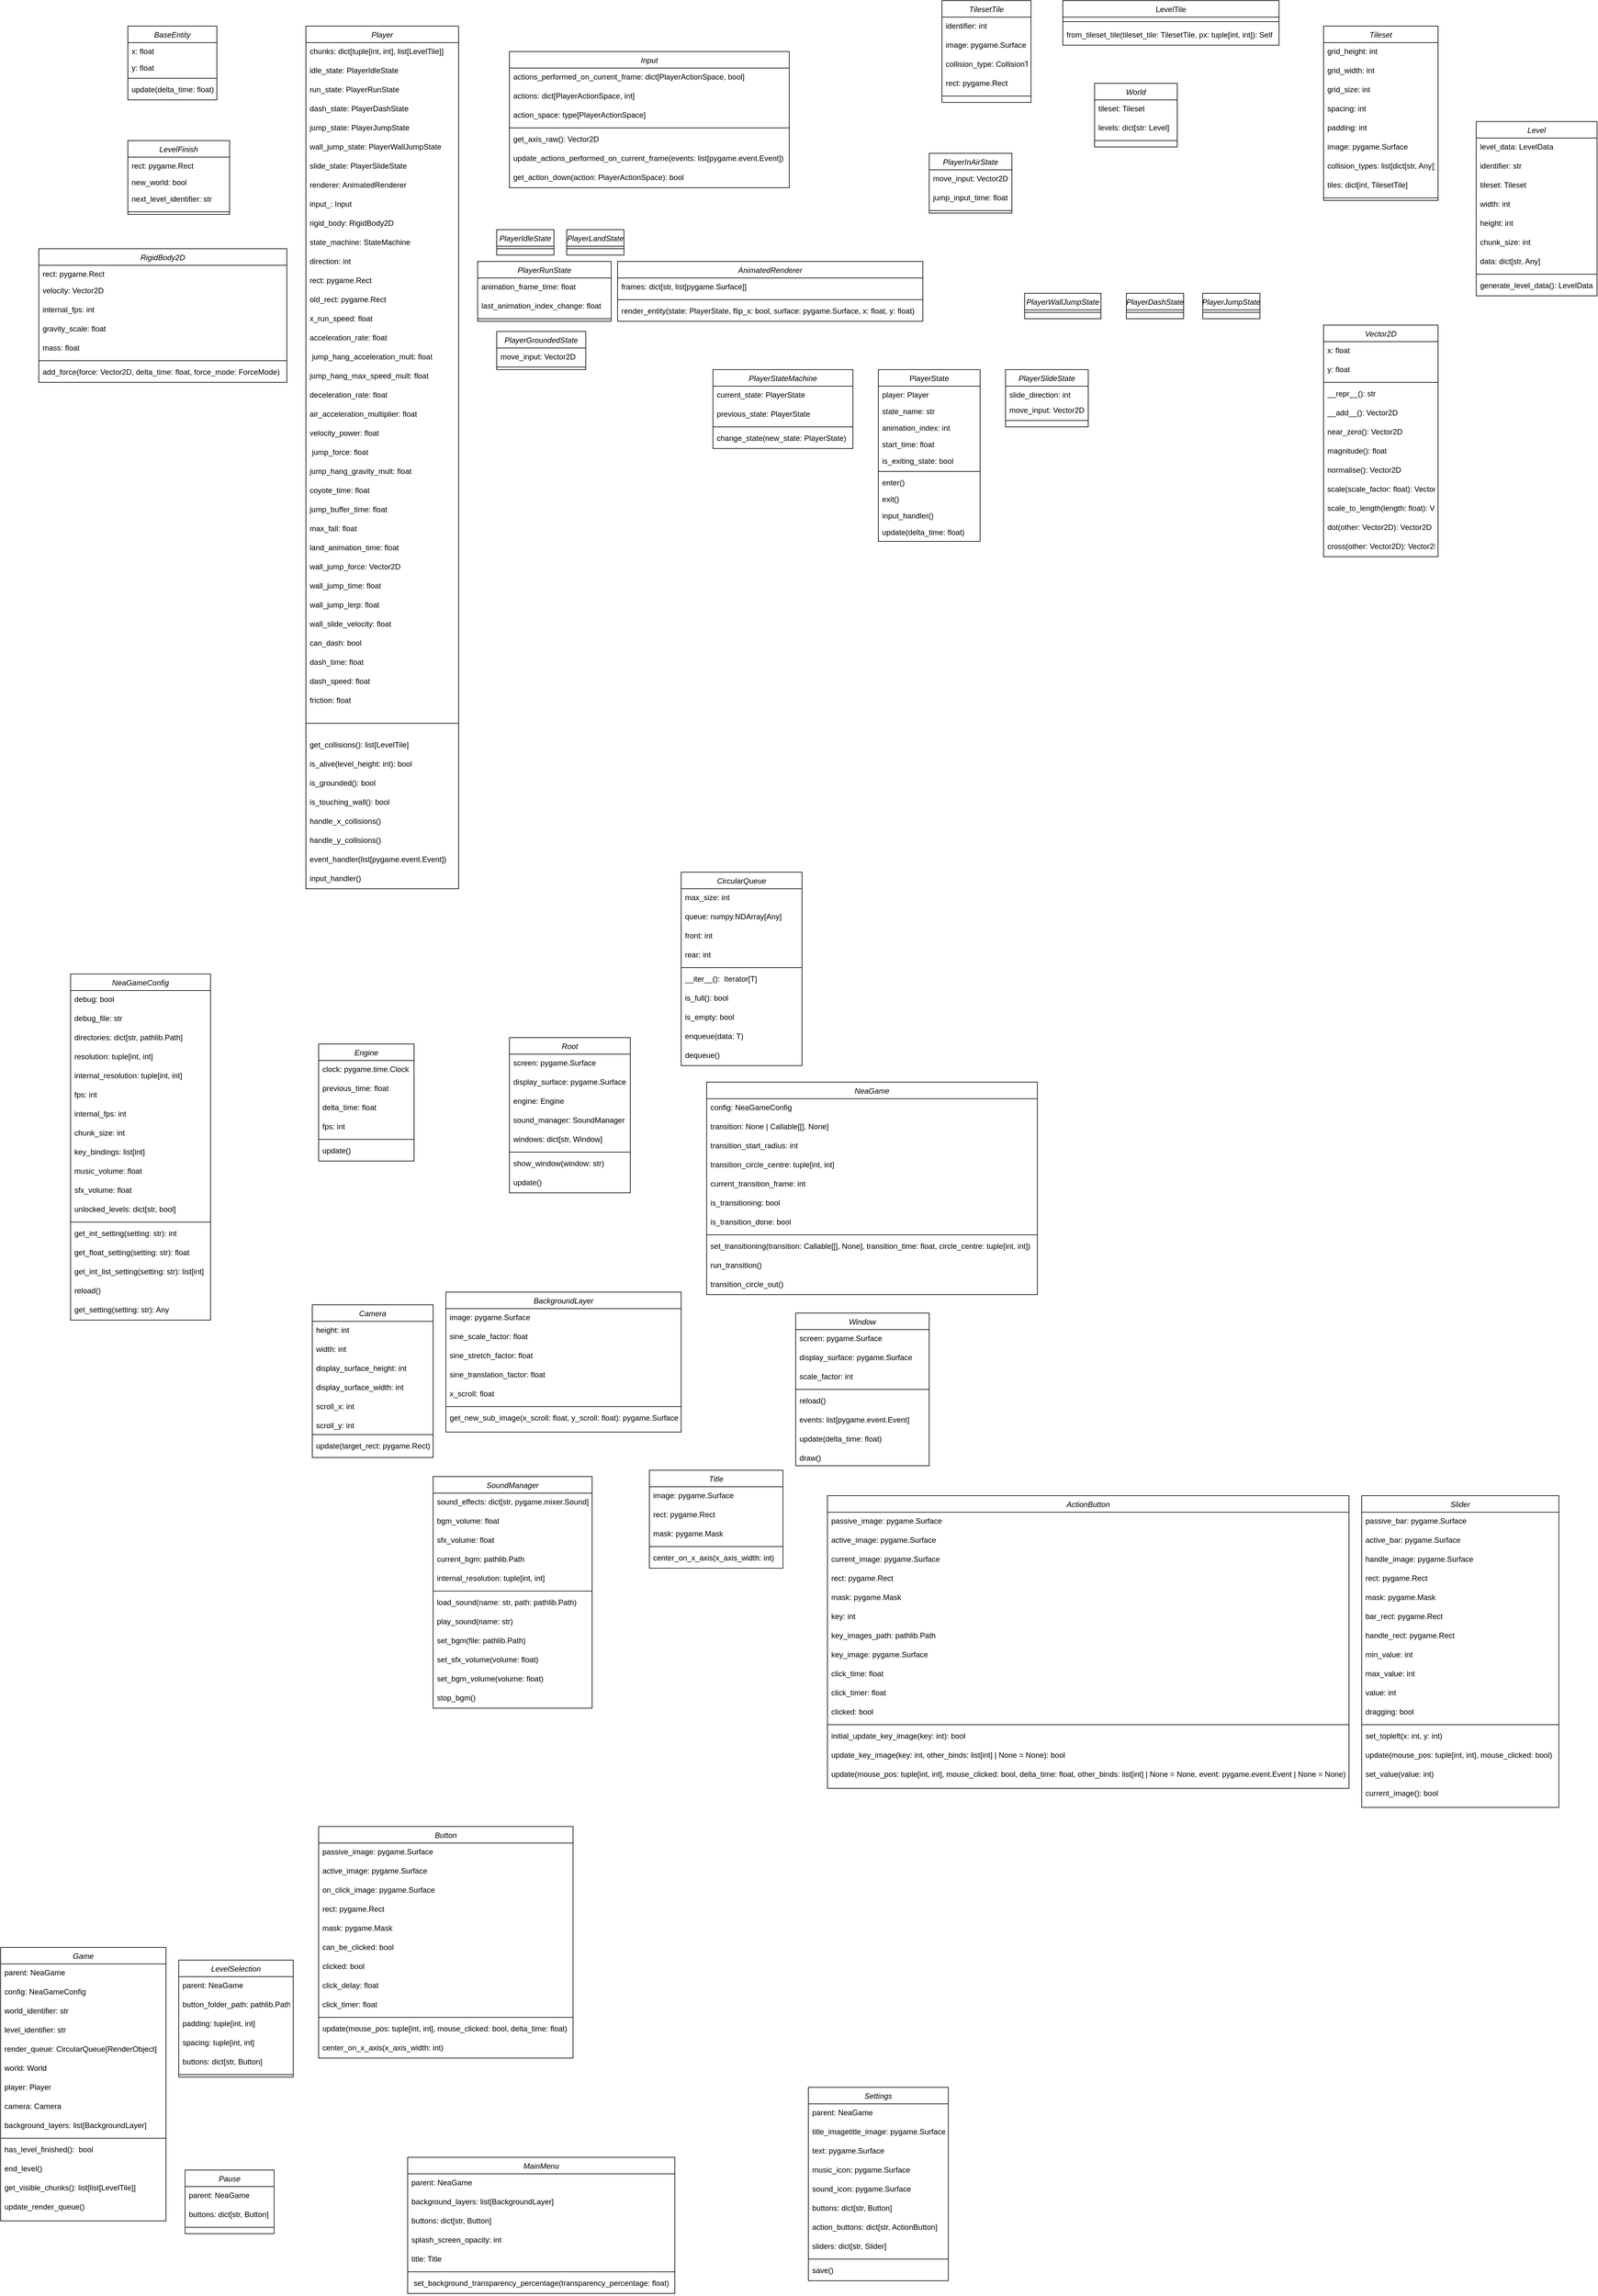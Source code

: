 <mxfile version="20.8.16" type="device"><diagram id="C5RBs43oDa-KdzZeNtuy" name="Page-1"><mxGraphModel dx="724" dy="464" grid="1" gridSize="10" guides="1" tooltips="1" connect="1" arrows="1" fold="1" page="1" pageScale="1" pageWidth="3300" pageHeight="4681" math="0" shadow="0"><root><mxCell id="WIyWlLk6GJQsqaUBKTNV-0"/><mxCell id="WIyWlLk6GJQsqaUBKTNV-1" parent="WIyWlLk6GJQsqaUBKTNV-0"/><mxCell id="zkfFHV4jXpPFQw0GAbJ--0" value="BaseEntity" style="swimlane;fontStyle=2;align=center;verticalAlign=top;childLayout=stackLayout;horizontal=1;startSize=26;horizontalStack=0;resizeParent=1;resizeLast=0;collapsible=1;marginBottom=0;rounded=0;shadow=0;strokeWidth=1;" parent="WIyWlLk6GJQsqaUBKTNV-1" vertex="1"><mxGeometry x="220" y="120" width="140" height="116" as="geometry"><mxRectangle x="230" y="140" width="160" height="26" as="alternateBounds"/></mxGeometry></mxCell><mxCell id="zkfFHV4jXpPFQw0GAbJ--1" value="x: float" style="text;align=left;verticalAlign=top;spacingLeft=4;spacingRight=4;overflow=hidden;rotatable=0;points=[[0,0.5],[1,0.5]];portConstraint=eastwest;" parent="zkfFHV4jXpPFQw0GAbJ--0" vertex="1"><mxGeometry y="26" width="140" height="26" as="geometry"/></mxCell><mxCell id="zkfFHV4jXpPFQw0GAbJ--2" value="y: float" style="text;align=left;verticalAlign=top;spacingLeft=4;spacingRight=4;overflow=hidden;rotatable=0;points=[[0,0.5],[1,0.5]];portConstraint=eastwest;rounded=0;shadow=0;html=0;" parent="zkfFHV4jXpPFQw0GAbJ--0" vertex="1"><mxGeometry y="52" width="140" height="26" as="geometry"/></mxCell><mxCell id="zkfFHV4jXpPFQw0GAbJ--4" value="" style="line;html=1;strokeWidth=1;align=left;verticalAlign=middle;spacingTop=-1;spacingLeft=3;spacingRight=3;rotatable=0;labelPosition=right;points=[];portConstraint=eastwest;" parent="zkfFHV4jXpPFQw0GAbJ--0" vertex="1"><mxGeometry y="78" width="140" height="8" as="geometry"/></mxCell><mxCell id="uCj2efwC9Dp534B4RRVN-45" value="update(delta_time: float)&#10;" style="text;align=left;verticalAlign=top;spacingLeft=4;spacingRight=4;overflow=hidden;rotatable=0;points=[[0,0.5],[1,0.5]];portConstraint=eastwest;" parent="zkfFHV4jXpPFQw0GAbJ--0" vertex="1"><mxGeometry y="86" width="140" height="30" as="geometry"/></mxCell><mxCell id="uCj2efwC9Dp534B4RRVN-0" value="Player" style="swimlane;fontStyle=2;align=center;verticalAlign=top;childLayout=stackLayout;horizontal=1;startSize=26;horizontalStack=0;resizeParent=1;resizeLast=0;collapsible=1;marginBottom=0;rounded=0;shadow=0;strokeWidth=1;" parent="WIyWlLk6GJQsqaUBKTNV-1" vertex="1"><mxGeometry x="500" y="120" width="240" height="1356" as="geometry"><mxRectangle x="478" y="1090" width="240" height="1356" as="alternateBounds"/></mxGeometry></mxCell><mxCell id="uCj2efwC9Dp534B4RRVN-1" value="chunks: dict[tuple[int, int], list[LevelTile]]" style="text;align=left;verticalAlign=top;spacingLeft=4;spacingRight=4;overflow=hidden;rotatable=0;points=[[0,0.5],[1,0.5]];portConstraint=eastwest;" parent="uCj2efwC9Dp534B4RRVN-0" vertex="1"><mxGeometry y="26" width="240" height="30" as="geometry"/></mxCell><mxCell id="uCj2efwC9Dp534B4RRVN-2" value="idle_state: PlayerIdleState" style="text;align=left;verticalAlign=top;spacingLeft=4;spacingRight=4;overflow=hidden;rotatable=0;points=[[0,0.5],[1,0.5]];portConstraint=eastwest;rounded=0;shadow=0;html=0;" parent="uCj2efwC9Dp534B4RRVN-0" vertex="1"><mxGeometry y="56" width="240" height="30" as="geometry"/></mxCell><mxCell id="uCj2efwC9Dp534B4RRVN-3" value="run_state: PlayerRunState" style="text;align=left;verticalAlign=top;spacingLeft=4;spacingRight=4;overflow=hidden;rotatable=0;points=[[0,0.5],[1,0.5]];portConstraint=eastwest;rounded=0;shadow=0;html=0;" parent="uCj2efwC9Dp534B4RRVN-0" vertex="1"><mxGeometry y="86" width="240" height="30" as="geometry"/></mxCell><mxCell id="uCj2efwC9Dp534B4RRVN-4" value="dash_state: PlayerDashState" style="text;align=left;verticalAlign=top;spacingLeft=4;spacingRight=4;overflow=hidden;rotatable=0;points=[[0,0.5],[1,0.5]];portConstraint=eastwest;" parent="uCj2efwC9Dp534B4RRVN-0" vertex="1"><mxGeometry y="116" width="240" height="30" as="geometry"/></mxCell><mxCell id="uCj2efwC9Dp534B4RRVN-5" value="jump_state: PlayerJumpState" style="text;align=left;verticalAlign=top;spacingLeft=4;spacingRight=4;overflow=hidden;rotatable=0;points=[[0,0.5],[1,0.5]];portConstraint=eastwest;" parent="uCj2efwC9Dp534B4RRVN-0" vertex="1"><mxGeometry y="146" width="240" height="30" as="geometry"/></mxCell><mxCell id="uCj2efwC9Dp534B4RRVN-6" value="wall_jump_state: PlayerWallJumpState" style="text;align=left;verticalAlign=top;spacingLeft=4;spacingRight=4;overflow=hidden;rotatable=0;points=[[0,0.5],[1,0.5]];portConstraint=eastwest;" parent="uCj2efwC9Dp534B4RRVN-0" vertex="1"><mxGeometry y="176" width="240" height="30" as="geometry"/></mxCell><mxCell id="uCj2efwC9Dp534B4RRVN-7" value="slide_state: PlayerSlideState" style="text;align=left;verticalAlign=top;spacingLeft=4;spacingRight=4;overflow=hidden;rotatable=0;points=[[0,0.5],[1,0.5]];portConstraint=eastwest;" parent="uCj2efwC9Dp534B4RRVN-0" vertex="1"><mxGeometry y="206" width="240" height="30" as="geometry"/></mxCell><mxCell id="uCj2efwC9Dp534B4RRVN-8" value="renderer: AnimatedRenderer" style="text;align=left;verticalAlign=top;spacingLeft=4;spacingRight=4;overflow=hidden;rotatable=0;points=[[0,0.5],[1,0.5]];portConstraint=eastwest;" parent="uCj2efwC9Dp534B4RRVN-0" vertex="1"><mxGeometry y="236" width="240" height="30" as="geometry"/></mxCell><mxCell id="uCj2efwC9Dp534B4RRVN-9" value="input_: Input" style="text;align=left;verticalAlign=top;spacingLeft=4;spacingRight=4;overflow=hidden;rotatable=0;points=[[0,0.5],[1,0.5]];portConstraint=eastwest;" parent="uCj2efwC9Dp534B4RRVN-0" vertex="1"><mxGeometry y="266" width="240" height="30" as="geometry"/></mxCell><mxCell id="uCj2efwC9Dp534B4RRVN-10" value="rigid_body: RigidBody2D" style="text;align=left;verticalAlign=top;spacingLeft=4;spacingRight=4;overflow=hidden;rotatable=0;points=[[0,0.5],[1,0.5]];portConstraint=eastwest;" parent="uCj2efwC9Dp534B4RRVN-0" vertex="1"><mxGeometry y="296" width="240" height="30" as="geometry"/></mxCell><mxCell id="uCj2efwC9Dp534B4RRVN-11" value="state_machine: StateMachine" style="text;align=left;verticalAlign=top;spacingLeft=4;spacingRight=4;overflow=hidden;rotatable=0;points=[[0,0.5],[1,0.5]];portConstraint=eastwest;" parent="uCj2efwC9Dp534B4RRVN-0" vertex="1"><mxGeometry y="326" width="240" height="30" as="geometry"/></mxCell><mxCell id="uCj2efwC9Dp534B4RRVN-12" value="direction: int&#10;" style="text;align=left;verticalAlign=top;spacingLeft=4;spacingRight=4;overflow=hidden;rotatable=0;points=[[0,0.5],[1,0.5]];portConstraint=eastwest;" parent="uCj2efwC9Dp534B4RRVN-0" vertex="1"><mxGeometry y="356" width="240" height="30" as="geometry"/></mxCell><mxCell id="uCj2efwC9Dp534B4RRVN-13" value="rect: pygame.Rect" style="text;align=left;verticalAlign=top;spacingLeft=4;spacingRight=4;overflow=hidden;rotatable=0;points=[[0,0.5],[1,0.5]];portConstraint=eastwest;" parent="uCj2efwC9Dp534B4RRVN-0" vertex="1"><mxGeometry y="386" width="240" height="30" as="geometry"/></mxCell><mxCell id="uCj2efwC9Dp534B4RRVN-14" value="old_rect: pygame.Rect" style="text;align=left;verticalAlign=top;spacingLeft=4;spacingRight=4;overflow=hidden;rotatable=0;points=[[0,0.5],[1,0.5]];portConstraint=eastwest;" parent="uCj2efwC9Dp534B4RRVN-0" vertex="1"><mxGeometry y="416" width="240" height="30" as="geometry"/></mxCell><mxCell id="uCj2efwC9Dp534B4RRVN-15" value="x_run_speed: float" style="text;align=left;verticalAlign=top;spacingLeft=4;spacingRight=4;overflow=hidden;rotatable=0;points=[[0,0.5],[1,0.5]];portConstraint=eastwest;" parent="uCj2efwC9Dp534B4RRVN-0" vertex="1"><mxGeometry y="446" width="240" height="30" as="geometry"/></mxCell><mxCell id="uCj2efwC9Dp534B4RRVN-16" value="acceleration_rate: float" style="text;align=left;verticalAlign=top;spacingLeft=4;spacingRight=4;overflow=hidden;rotatable=0;points=[[0,0.5],[1,0.5]];portConstraint=eastwest;" parent="uCj2efwC9Dp534B4RRVN-0" vertex="1"><mxGeometry y="476" width="240" height="30" as="geometry"/></mxCell><mxCell id="uCj2efwC9Dp534B4RRVN-17" value=" jump_hang_acceleration_mult: float" style="text;align=left;verticalAlign=top;spacingLeft=4;spacingRight=4;overflow=hidden;rotatable=0;points=[[0,0.5],[1,0.5]];portConstraint=eastwest;" parent="uCj2efwC9Dp534B4RRVN-0" vertex="1"><mxGeometry y="506" width="240" height="30" as="geometry"/></mxCell><mxCell id="uCj2efwC9Dp534B4RRVN-18" value="jump_hang_max_speed_mult: float" style="text;align=left;verticalAlign=top;spacingLeft=4;spacingRight=4;overflow=hidden;rotatable=0;points=[[0,0.5],[1,0.5]];portConstraint=eastwest;" parent="uCj2efwC9Dp534B4RRVN-0" vertex="1"><mxGeometry y="536" width="240" height="30" as="geometry"/></mxCell><mxCell id="uCj2efwC9Dp534B4RRVN-19" value="deceleration_rate: float" style="text;align=left;verticalAlign=top;spacingLeft=4;spacingRight=4;overflow=hidden;rotatable=0;points=[[0,0.5],[1,0.5]];portConstraint=eastwest;" parent="uCj2efwC9Dp534B4RRVN-0" vertex="1"><mxGeometry y="566" width="240" height="30" as="geometry"/></mxCell><mxCell id="uCj2efwC9Dp534B4RRVN-20" value="air_acceleration_multiplier: float" style="text;align=left;verticalAlign=top;spacingLeft=4;spacingRight=4;overflow=hidden;rotatable=0;points=[[0,0.5],[1,0.5]];portConstraint=eastwest;" parent="uCj2efwC9Dp534B4RRVN-0" vertex="1"><mxGeometry y="596" width="240" height="30" as="geometry"/></mxCell><mxCell id="uCj2efwC9Dp534B4RRVN-21" value="velocity_power: float" style="text;align=left;verticalAlign=top;spacingLeft=4;spacingRight=4;overflow=hidden;rotatable=0;points=[[0,0.5],[1,0.5]];portConstraint=eastwest;" parent="uCj2efwC9Dp534B4RRVN-0" vertex="1"><mxGeometry y="626" width="240" height="30" as="geometry"/></mxCell><mxCell id="uCj2efwC9Dp534B4RRVN-22" value=" jump_force: float" style="text;align=left;verticalAlign=top;spacingLeft=4;spacingRight=4;overflow=hidden;rotatable=0;points=[[0,0.5],[1,0.5]];portConstraint=eastwest;" parent="uCj2efwC9Dp534B4RRVN-0" vertex="1"><mxGeometry y="656" width="240" height="30" as="geometry"/></mxCell><mxCell id="uCj2efwC9Dp534B4RRVN-23" value="jump_hang_gravity_mult: float" style="text;align=left;verticalAlign=top;spacingLeft=4;spacingRight=4;overflow=hidden;rotatable=0;points=[[0,0.5],[1,0.5]];portConstraint=eastwest;" parent="uCj2efwC9Dp534B4RRVN-0" vertex="1"><mxGeometry y="686" width="240" height="30" as="geometry"/></mxCell><mxCell id="uCj2efwC9Dp534B4RRVN-24" value="coyote_time: float" style="text;align=left;verticalAlign=top;spacingLeft=4;spacingRight=4;overflow=hidden;rotatable=0;points=[[0,0.5],[1,0.5]];portConstraint=eastwest;" parent="uCj2efwC9Dp534B4RRVN-0" vertex="1"><mxGeometry y="716" width="240" height="30" as="geometry"/></mxCell><mxCell id="uCj2efwC9Dp534B4RRVN-25" value="jump_buffer_time: float" style="text;align=left;verticalAlign=top;spacingLeft=4;spacingRight=4;overflow=hidden;rotatable=0;points=[[0,0.5],[1,0.5]];portConstraint=eastwest;" parent="uCj2efwC9Dp534B4RRVN-0" vertex="1"><mxGeometry y="746" width="240" height="30" as="geometry"/></mxCell><mxCell id="uCj2efwC9Dp534B4RRVN-26" value="max_fall: float" style="text;align=left;verticalAlign=top;spacingLeft=4;spacingRight=4;overflow=hidden;rotatable=0;points=[[0,0.5],[1,0.5]];portConstraint=eastwest;" parent="uCj2efwC9Dp534B4RRVN-0" vertex="1"><mxGeometry y="776" width="240" height="30" as="geometry"/></mxCell><mxCell id="uCj2efwC9Dp534B4RRVN-27" value="land_animation_time: float" style="text;align=left;verticalAlign=top;spacingLeft=4;spacingRight=4;overflow=hidden;rotatable=0;points=[[0,0.5],[1,0.5]];portConstraint=eastwest;" parent="uCj2efwC9Dp534B4RRVN-0" vertex="1"><mxGeometry y="806" width="240" height="30" as="geometry"/></mxCell><mxCell id="uCj2efwC9Dp534B4RRVN-28" value="wall_jump_force: Vector2D" style="text;align=left;verticalAlign=top;spacingLeft=4;spacingRight=4;overflow=hidden;rotatable=0;points=[[0,0.5],[1,0.5]];portConstraint=eastwest;" parent="uCj2efwC9Dp534B4RRVN-0" vertex="1"><mxGeometry y="836" width="240" height="30" as="geometry"/></mxCell><mxCell id="uCj2efwC9Dp534B4RRVN-29" value="wall_jump_time: float" style="text;align=left;verticalAlign=top;spacingLeft=4;spacingRight=4;overflow=hidden;rotatable=0;points=[[0,0.5],[1,0.5]];portConstraint=eastwest;" parent="uCj2efwC9Dp534B4RRVN-0" vertex="1"><mxGeometry y="866" width="240" height="30" as="geometry"/></mxCell><mxCell id="uCj2efwC9Dp534B4RRVN-30" value="wall_jump_lerp: float" style="text;align=left;verticalAlign=top;spacingLeft=4;spacingRight=4;overflow=hidden;rotatable=0;points=[[0,0.5],[1,0.5]];portConstraint=eastwest;" parent="uCj2efwC9Dp534B4RRVN-0" vertex="1"><mxGeometry y="896" width="240" height="30" as="geometry"/></mxCell><mxCell id="uCj2efwC9Dp534B4RRVN-31" value="wall_slide_velocity: float" style="text;align=left;verticalAlign=top;spacingLeft=4;spacingRight=4;overflow=hidden;rotatable=0;points=[[0,0.5],[1,0.5]];portConstraint=eastwest;" parent="uCj2efwC9Dp534B4RRVN-0" vertex="1"><mxGeometry y="926" width="240" height="30" as="geometry"/></mxCell><mxCell id="uCj2efwC9Dp534B4RRVN-32" value="can_dash: bool" style="text;align=left;verticalAlign=top;spacingLeft=4;spacingRight=4;overflow=hidden;rotatable=0;points=[[0,0.5],[1,0.5]];portConstraint=eastwest;" parent="uCj2efwC9Dp534B4RRVN-0" vertex="1"><mxGeometry y="956" width="240" height="30" as="geometry"/></mxCell><mxCell id="uCj2efwC9Dp534B4RRVN-33" value="dash_time: float" style="text;align=left;verticalAlign=top;spacingLeft=4;spacingRight=4;overflow=hidden;rotatable=0;points=[[0,0.5],[1,0.5]];portConstraint=eastwest;" parent="uCj2efwC9Dp534B4RRVN-0" vertex="1"><mxGeometry y="986" width="240" height="30" as="geometry"/></mxCell><mxCell id="uCj2efwC9Dp534B4RRVN-34" value="dash_speed: float" style="text;align=left;verticalAlign=top;spacingLeft=4;spacingRight=4;overflow=hidden;rotatable=0;points=[[0,0.5],[1,0.5]];portConstraint=eastwest;" parent="uCj2efwC9Dp534B4RRVN-0" vertex="1"><mxGeometry y="1016" width="240" height="30" as="geometry"/></mxCell><mxCell id="uCj2efwC9Dp534B4RRVN-35" value="friction: float" style="text;align=left;verticalAlign=top;spacingLeft=4;spacingRight=4;overflow=hidden;rotatable=0;points=[[0,0.5],[1,0.5]];portConstraint=eastwest;" parent="uCj2efwC9Dp534B4RRVN-0" vertex="1"><mxGeometry y="1046" width="240" height="30" as="geometry"/></mxCell><mxCell id="uCj2efwC9Dp534B4RRVN-36" value="" style="line;html=1;strokeWidth=1;align=left;verticalAlign=middle;spacingTop=-1;spacingLeft=3;spacingRight=3;rotatable=0;labelPosition=right;points=[];portConstraint=eastwest;" parent="uCj2efwC9Dp534B4RRVN-0" vertex="1"><mxGeometry y="1076" width="240" height="40" as="geometry"/></mxCell><mxCell id="uCj2efwC9Dp534B4RRVN-37" value="get_collisions(): list[LevelTile]" style="text;align=left;verticalAlign=top;spacingLeft=4;spacingRight=4;overflow=hidden;rotatable=0;points=[[0,0.5],[1,0.5]];portConstraint=eastwest;" parent="uCj2efwC9Dp534B4RRVN-0" vertex="1"><mxGeometry y="1116" width="240" height="30" as="geometry"/></mxCell><mxCell id="uCj2efwC9Dp534B4RRVN-38" value="is_alive(level_height: int): bool" style="text;align=left;verticalAlign=top;spacingLeft=4;spacingRight=4;overflow=hidden;rotatable=0;points=[[0,0.5],[1,0.5]];portConstraint=eastwest;" parent="uCj2efwC9Dp534B4RRVN-0" vertex="1"><mxGeometry y="1146" width="240" height="30" as="geometry"/></mxCell><mxCell id="uCj2efwC9Dp534B4RRVN-39" value="is_grounded(): bool" style="text;align=left;verticalAlign=top;spacingLeft=4;spacingRight=4;overflow=hidden;rotatable=0;points=[[0,0.5],[1,0.5]];portConstraint=eastwest;" parent="uCj2efwC9Dp534B4RRVN-0" vertex="1"><mxGeometry y="1176" width="240" height="30" as="geometry"/></mxCell><mxCell id="uCj2efwC9Dp534B4RRVN-40" value="is_touching_wall(): bool" style="text;align=left;verticalAlign=top;spacingLeft=4;spacingRight=4;overflow=hidden;rotatable=0;points=[[0,0.5],[1,0.5]];portConstraint=eastwest;" parent="uCj2efwC9Dp534B4RRVN-0" vertex="1"><mxGeometry y="1206" width="240" height="30" as="geometry"/></mxCell><mxCell id="uCj2efwC9Dp534B4RRVN-41" value="handle_x_collisions()" style="text;align=left;verticalAlign=top;spacingLeft=4;spacingRight=4;overflow=hidden;rotatable=0;points=[[0,0.5],[1,0.5]];portConstraint=eastwest;" parent="uCj2efwC9Dp534B4RRVN-0" vertex="1"><mxGeometry y="1236" width="240" height="30" as="geometry"/></mxCell><mxCell id="uCj2efwC9Dp534B4RRVN-42" value="handle_y_collisions()" style="text;align=left;verticalAlign=top;spacingLeft=4;spacingRight=4;overflow=hidden;rotatable=0;points=[[0,0.5],[1,0.5]];portConstraint=eastwest;" parent="uCj2efwC9Dp534B4RRVN-0" vertex="1"><mxGeometry y="1266" width="240" height="30" as="geometry"/></mxCell><mxCell id="uCj2efwC9Dp534B4RRVN-43" value="event_handler(list[pygame.event.Event])" style="text;align=left;verticalAlign=top;spacingLeft=4;spacingRight=4;overflow=hidden;rotatable=0;points=[[0,0.5],[1,0.5]];portConstraint=eastwest;" parent="uCj2efwC9Dp534B4RRVN-0" vertex="1"><mxGeometry y="1296" width="240" height="30" as="geometry"/></mxCell><mxCell id="uCj2efwC9Dp534B4RRVN-44" value="input_handler()" style="text;align=left;verticalAlign=top;spacingLeft=4;spacingRight=4;overflow=hidden;rotatable=0;points=[[0,0.5],[1,0.5]];portConstraint=eastwest;" parent="uCj2efwC9Dp534B4RRVN-0" vertex="1"><mxGeometry y="1326" width="240" height="30" as="geometry"/></mxCell><mxCell id="uCj2efwC9Dp534B4RRVN-46" value="LevelFinish" style="swimlane;fontStyle=2;align=center;verticalAlign=top;childLayout=stackLayout;horizontal=1;startSize=26;horizontalStack=0;resizeParent=1;resizeLast=0;collapsible=1;marginBottom=0;rounded=0;shadow=0;strokeWidth=1;" parent="WIyWlLk6GJQsqaUBKTNV-1" vertex="1"><mxGeometry x="220" y="300" width="160" height="116" as="geometry"><mxRectangle x="230" y="140" width="160" height="26" as="alternateBounds"/></mxGeometry></mxCell><mxCell id="uCj2efwC9Dp534B4RRVN-47" value="rect: pygame.Rect" style="text;align=left;verticalAlign=top;spacingLeft=4;spacingRight=4;overflow=hidden;rotatable=0;points=[[0,0.5],[1,0.5]];portConstraint=eastwest;" parent="uCj2efwC9Dp534B4RRVN-46" vertex="1"><mxGeometry y="26" width="160" height="26" as="geometry"/></mxCell><mxCell id="uCj2efwC9Dp534B4RRVN-48" value="new_world: bool" style="text;align=left;verticalAlign=top;spacingLeft=4;spacingRight=4;overflow=hidden;rotatable=0;points=[[0,0.5],[1,0.5]];portConstraint=eastwest;rounded=0;shadow=0;html=0;" parent="uCj2efwC9Dp534B4RRVN-46" vertex="1"><mxGeometry y="52" width="160" height="26" as="geometry"/></mxCell><mxCell id="uCj2efwC9Dp534B4RRVN-50" value="next_level_identifier: str" style="text;align=left;verticalAlign=top;spacingLeft=4;spacingRight=4;overflow=hidden;rotatable=0;points=[[0,0.5],[1,0.5]];portConstraint=eastwest;" parent="uCj2efwC9Dp534B4RRVN-46" vertex="1"><mxGeometry y="78" width="160" height="30" as="geometry"/></mxCell><mxCell id="uCj2efwC9Dp534B4RRVN-49" value="" style="line;html=1;strokeWidth=1;align=left;verticalAlign=middle;spacingTop=-1;spacingLeft=3;spacingRight=3;rotatable=0;labelPosition=right;points=[];portConstraint=eastwest;" parent="uCj2efwC9Dp534B4RRVN-46" vertex="1"><mxGeometry y="108" width="160" height="8" as="geometry"/></mxCell><mxCell id="uCj2efwC9Dp534B4RRVN-51" value="RigidBody2D" style="swimlane;fontStyle=2;align=center;verticalAlign=top;childLayout=stackLayout;horizontal=1;startSize=26;horizontalStack=0;resizeParent=1;resizeLast=0;collapsible=1;marginBottom=0;rounded=0;shadow=0;strokeWidth=1;" parent="WIyWlLk6GJQsqaUBKTNV-1" vertex="1"><mxGeometry x="80" y="470" width="390" height="210" as="geometry"><mxRectangle x="230" y="140" width="160" height="26" as="alternateBounds"/></mxGeometry></mxCell><mxCell id="uCj2efwC9Dp534B4RRVN-52" value="rect: pygame.Rect" style="text;align=left;verticalAlign=top;spacingLeft=4;spacingRight=4;overflow=hidden;rotatable=0;points=[[0,0.5],[1,0.5]];portConstraint=eastwest;" parent="uCj2efwC9Dp534B4RRVN-51" vertex="1"><mxGeometry y="26" width="390" height="26" as="geometry"/></mxCell><mxCell id="uCj2efwC9Dp534B4RRVN-59" value="velocity: Vector2D" style="text;align=left;verticalAlign=top;spacingLeft=4;spacingRight=4;overflow=hidden;rotatable=0;points=[[0,0.5],[1,0.5]];portConstraint=eastwest;rounded=0;shadow=0;html=0;" parent="uCj2efwC9Dp534B4RRVN-51" vertex="1"><mxGeometry y="52" width="390" height="30" as="geometry"/></mxCell><mxCell id="uCj2efwC9Dp534B4RRVN-58" value="internal_fps: int" style="text;align=left;verticalAlign=top;spacingLeft=4;spacingRight=4;overflow=hidden;rotatable=0;points=[[0,0.5],[1,0.5]];portConstraint=eastwest;rounded=0;shadow=0;html=0;" parent="uCj2efwC9Dp534B4RRVN-51" vertex="1"><mxGeometry y="82" width="390" height="30" as="geometry"/></mxCell><mxCell id="uCj2efwC9Dp534B4RRVN-57" value="gravity_scale: float" style="text;align=left;verticalAlign=top;spacingLeft=4;spacingRight=4;overflow=hidden;rotatable=0;points=[[0,0.5],[1,0.5]];portConstraint=eastwest;rounded=0;shadow=0;html=0;" parent="uCj2efwC9Dp534B4RRVN-51" vertex="1"><mxGeometry y="112" width="390" height="30" as="geometry"/></mxCell><mxCell id="uCj2efwC9Dp534B4RRVN-56" value="mass: float" style="text;align=left;verticalAlign=top;spacingLeft=4;spacingRight=4;overflow=hidden;rotatable=0;points=[[0,0.5],[1,0.5]];portConstraint=eastwest;" parent="uCj2efwC9Dp534B4RRVN-51" vertex="1"><mxGeometry y="142" width="390" height="30" as="geometry"/></mxCell><mxCell id="uCj2efwC9Dp534B4RRVN-55" value="" style="line;html=1;strokeWidth=1;align=left;verticalAlign=middle;spacingTop=-1;spacingLeft=3;spacingRight=3;rotatable=0;labelPosition=right;points=[];portConstraint=eastwest;" parent="uCj2efwC9Dp534B4RRVN-51" vertex="1"><mxGeometry y="172" width="390" height="8" as="geometry"/></mxCell><mxCell id="uCj2efwC9Dp534B4RRVN-60" value="add_force(force: Vector2D, delta_time: float, force_mode: ForceMode)" style="text;align=left;verticalAlign=top;spacingLeft=4;spacingRight=4;overflow=hidden;rotatable=0;points=[[0,0.5],[1,0.5]];portConstraint=eastwest;" parent="uCj2efwC9Dp534B4RRVN-51" vertex="1"><mxGeometry y="180" width="390" height="30" as="geometry"/></mxCell><mxCell id="uCj2efwC9Dp534B4RRVN-61" value="Input" style="swimlane;fontStyle=2;align=center;verticalAlign=top;childLayout=stackLayout;horizontal=1;startSize=26;horizontalStack=0;resizeParent=1;resizeLast=0;collapsible=1;marginBottom=0;rounded=0;shadow=0;strokeWidth=1;" parent="WIyWlLk6GJQsqaUBKTNV-1" vertex="1"><mxGeometry x="820" y="160" width="440" height="214" as="geometry"><mxRectangle x="230" y="140" width="160" height="26" as="alternateBounds"/></mxGeometry></mxCell><mxCell id="uCj2efwC9Dp534B4RRVN-68" value="actions_performed_on_current_frame: dict[PlayerActionSpace, bool]" style="text;align=left;verticalAlign=top;spacingLeft=4;spacingRight=4;overflow=hidden;rotatable=0;points=[[0,0.5],[1,0.5]];portConstraint=eastwest;rounded=0;shadow=0;html=0;" parent="uCj2efwC9Dp534B4RRVN-61" vertex="1"><mxGeometry y="26" width="440" height="30" as="geometry"/></mxCell><mxCell id="uCj2efwC9Dp534B4RRVN-67" value="actions: dict[PlayerActionSpace, int]" style="text;align=left;verticalAlign=top;spacingLeft=4;spacingRight=4;overflow=hidden;rotatable=0;points=[[0,0.5],[1,0.5]];portConstraint=eastwest;rounded=0;shadow=0;html=0;" parent="uCj2efwC9Dp534B4RRVN-61" vertex="1"><mxGeometry y="56" width="440" height="30" as="geometry"/></mxCell><mxCell id="uCj2efwC9Dp534B4RRVN-66" value="action_space: type[PlayerActionSpace]" style="text;align=left;verticalAlign=top;spacingLeft=4;spacingRight=4;overflow=hidden;rotatable=0;points=[[0,0.5],[1,0.5]];portConstraint=eastwest;" parent="uCj2efwC9Dp534B4RRVN-61" vertex="1"><mxGeometry y="86" width="440" height="30" as="geometry"/></mxCell><mxCell id="uCj2efwC9Dp534B4RRVN-64" value="" style="line;html=1;strokeWidth=1;align=left;verticalAlign=middle;spacingTop=-1;spacingLeft=3;spacingRight=3;rotatable=0;labelPosition=right;points=[];portConstraint=eastwest;" parent="uCj2efwC9Dp534B4RRVN-61" vertex="1"><mxGeometry y="116" width="440" height="8" as="geometry"/></mxCell><mxCell id="uCj2efwC9Dp534B4RRVN-69" value="get_axis_raw(): Vector2D" style="text;align=left;verticalAlign=top;spacingLeft=4;spacingRight=4;overflow=hidden;rotatable=0;points=[[0,0.5],[1,0.5]];portConstraint=eastwest;" parent="uCj2efwC9Dp534B4RRVN-61" vertex="1"><mxGeometry y="124" width="440" height="30" as="geometry"/></mxCell><mxCell id="uCj2efwC9Dp534B4RRVN-70" value="update_actions_performed_on_current_frame(events: list[pygame.event.Event])" style="text;align=left;verticalAlign=top;spacingLeft=4;spacingRight=4;overflow=hidden;rotatable=0;points=[[0,0.5],[1,0.5]];portConstraint=eastwest;" parent="uCj2efwC9Dp534B4RRVN-61" vertex="1"><mxGeometry y="154" width="440" height="30" as="geometry"/></mxCell><mxCell id="uCj2efwC9Dp534B4RRVN-71" value="get_action_down(action: PlayerActionSpace): bool" style="text;align=left;verticalAlign=top;spacingLeft=4;spacingRight=4;overflow=hidden;rotatable=0;points=[[0,0.5],[1,0.5]];portConstraint=eastwest;" parent="uCj2efwC9Dp534B4RRVN-61" vertex="1"><mxGeometry y="184" width="440" height="30" as="geometry"/></mxCell><mxCell id="uCj2efwC9Dp534B4RRVN-73" value="AnimatedRenderer" style="swimlane;fontStyle=2;align=center;verticalAlign=top;childLayout=stackLayout;horizontal=1;startSize=26;horizontalStack=0;resizeParent=1;resizeLast=0;collapsible=1;marginBottom=0;rounded=0;shadow=0;strokeWidth=1;" parent="WIyWlLk6GJQsqaUBKTNV-1" vertex="1"><mxGeometry x="990" y="490" width="480" height="94" as="geometry"><mxRectangle x="230" y="140" width="160" height="26" as="alternateBounds"/></mxGeometry></mxCell><mxCell id="uCj2efwC9Dp534B4RRVN-78" value="frames: dict[str, list[pygame.Surface]]" style="text;align=left;verticalAlign=top;spacingLeft=4;spacingRight=4;overflow=hidden;rotatable=0;points=[[0,0.5],[1,0.5]];portConstraint=eastwest;" parent="uCj2efwC9Dp534B4RRVN-73" vertex="1"><mxGeometry y="26" width="480" height="30" as="geometry"/></mxCell><mxCell id="uCj2efwC9Dp534B4RRVN-76" value="" style="line;html=1;strokeWidth=1;align=left;verticalAlign=middle;spacingTop=-1;spacingLeft=3;spacingRight=3;rotatable=0;labelPosition=right;points=[];portConstraint=eastwest;" parent="uCj2efwC9Dp534B4RRVN-73" vertex="1"><mxGeometry y="56" width="480" height="8" as="geometry"/></mxCell><mxCell id="uCj2efwC9Dp534B4RRVN-79" value="render_entity(state: PlayerState, flip_x: bool, surface: pygame.Surface, x: float, y: float)" style="text;align=left;verticalAlign=top;spacingLeft=4;spacingRight=4;overflow=hidden;rotatable=0;points=[[0,0.5],[1,0.5]];portConstraint=eastwest;" parent="uCj2efwC9Dp534B4RRVN-73" vertex="1"><mxGeometry y="64" width="480" height="30" as="geometry"/></mxCell><mxCell id="uCj2efwC9Dp534B4RRVN-82" value="PlayerStateMachine" style="swimlane;fontStyle=2;align=center;verticalAlign=top;childLayout=stackLayout;horizontal=1;startSize=26;horizontalStack=0;resizeParent=1;resizeLast=0;collapsible=1;marginBottom=0;rounded=0;shadow=0;strokeWidth=1;" parent="WIyWlLk6GJQsqaUBKTNV-1" vertex="1"><mxGeometry x="1140" y="660" width="220" height="124" as="geometry"><mxRectangle x="230" y="140" width="160" height="26" as="alternateBounds"/></mxGeometry></mxCell><mxCell id="uCj2efwC9Dp534B4RRVN-87" value="current_state: PlayerState" style="text;align=left;verticalAlign=top;spacingLeft=4;spacingRight=4;overflow=hidden;rotatable=0;points=[[0,0.5],[1,0.5]];portConstraint=eastwest;" parent="uCj2efwC9Dp534B4RRVN-82" vertex="1"><mxGeometry y="26" width="220" height="30" as="geometry"/></mxCell><mxCell id="uCj2efwC9Dp534B4RRVN-88" value="previous_state: PlayerState" style="text;align=left;verticalAlign=top;spacingLeft=4;spacingRight=4;overflow=hidden;rotatable=0;points=[[0,0.5],[1,0.5]];portConstraint=eastwest;rounded=0;shadow=0;html=0;" parent="uCj2efwC9Dp534B4RRVN-82" vertex="1"><mxGeometry y="56" width="220" height="30" as="geometry"/></mxCell><mxCell id="uCj2efwC9Dp534B4RRVN-85" value="" style="line;html=1;strokeWidth=1;align=left;verticalAlign=middle;spacingTop=-1;spacingLeft=3;spacingRight=3;rotatable=0;labelPosition=right;points=[];portConstraint=eastwest;" parent="uCj2efwC9Dp534B4RRVN-82" vertex="1"><mxGeometry y="86" width="220" height="8" as="geometry"/></mxCell><mxCell id="uCj2efwC9Dp534B4RRVN-89" value="change_state(new_state: PlayerState)" style="text;align=left;verticalAlign=top;spacingLeft=4;spacingRight=4;overflow=hidden;rotatable=0;points=[[0,0.5],[1,0.5]];portConstraint=eastwest;" parent="uCj2efwC9Dp534B4RRVN-82" vertex="1"><mxGeometry y="94" width="220" height="30" as="geometry"/></mxCell><mxCell id="uCj2efwC9Dp534B4RRVN-90" value="PlayerState" style="swimlane;fontStyle=0;align=center;verticalAlign=top;childLayout=stackLayout;horizontal=1;startSize=26;horizontalStack=0;resizeParent=1;resizeLast=0;collapsible=1;marginBottom=0;rounded=0;shadow=0;strokeWidth=1;" parent="WIyWlLk6GJQsqaUBKTNV-1" vertex="1"><mxGeometry x="1400" y="660" width="160" height="270" as="geometry"><mxRectangle x="1720" y="1524" width="160" height="268" as="alternateBounds"/></mxGeometry></mxCell><mxCell id="uCj2efwC9Dp534B4RRVN-91" value="player: Player" style="text;align=left;verticalAlign=top;spacingLeft=4;spacingRight=4;overflow=hidden;rotatable=0;points=[[0,0.5],[1,0.5]];portConstraint=eastwest;" parent="uCj2efwC9Dp534B4RRVN-90" vertex="1"><mxGeometry y="26" width="160" height="26" as="geometry"/></mxCell><mxCell id="uCj2efwC9Dp534B4RRVN-92" value="state_name: str" style="text;align=left;verticalAlign=top;spacingLeft=4;spacingRight=4;overflow=hidden;rotatable=0;points=[[0,0.5],[1,0.5]];portConstraint=eastwest;rounded=0;shadow=0;html=0;" parent="uCj2efwC9Dp534B4RRVN-90" vertex="1"><mxGeometry y="52" width="160" height="26" as="geometry"/></mxCell><mxCell id="uCj2efwC9Dp534B4RRVN-93" value="animation_index: int" style="text;align=left;verticalAlign=top;spacingLeft=4;spacingRight=4;overflow=hidden;rotatable=0;points=[[0,0.5],[1,0.5]];portConstraint=eastwest;rounded=0;shadow=0;html=0;" parent="uCj2efwC9Dp534B4RRVN-90" vertex="1"><mxGeometry y="78" width="160" height="26" as="geometry"/></mxCell><mxCell id="uCj2efwC9Dp534B4RRVN-94" value="start_time: float" style="text;align=left;verticalAlign=top;spacingLeft=4;spacingRight=4;overflow=hidden;rotatable=0;points=[[0,0.5],[1,0.5]];portConstraint=eastwest;" parent="uCj2efwC9Dp534B4RRVN-90" vertex="1"><mxGeometry y="104" width="160" height="26" as="geometry"/></mxCell><mxCell id="uCj2efwC9Dp534B4RRVN-95" value="is_exiting_state: bool" style="text;align=left;verticalAlign=top;spacingLeft=4;spacingRight=4;overflow=hidden;rotatable=0;points=[[0,0.5],[1,0.5]];portConstraint=eastwest;" parent="uCj2efwC9Dp534B4RRVN-90" vertex="1"><mxGeometry y="130" width="160" height="26" as="geometry"/></mxCell><mxCell id="uCj2efwC9Dp534B4RRVN-96" value="" style="line;html=1;strokeWidth=1;align=left;verticalAlign=middle;spacingTop=-1;spacingLeft=3;spacingRight=3;rotatable=0;labelPosition=right;points=[];portConstraint=eastwest;" parent="uCj2efwC9Dp534B4RRVN-90" vertex="1"><mxGeometry y="156" width="160" height="8" as="geometry"/></mxCell><mxCell id="uCj2efwC9Dp534B4RRVN-97" value="enter()" style="text;align=left;verticalAlign=top;spacingLeft=4;spacingRight=4;overflow=hidden;rotatable=0;points=[[0,0.5],[1,0.5]];portConstraint=eastwest;" parent="uCj2efwC9Dp534B4RRVN-90" vertex="1"><mxGeometry y="164" width="160" height="26" as="geometry"/></mxCell><mxCell id="uCj2efwC9Dp534B4RRVN-98" value="exit()" style="text;align=left;verticalAlign=top;spacingLeft=4;spacingRight=4;overflow=hidden;rotatable=0;points=[[0,0.5],[1,0.5]];portConstraint=eastwest;" parent="uCj2efwC9Dp534B4RRVN-90" vertex="1"><mxGeometry y="190" width="160" height="26" as="geometry"/></mxCell><mxCell id="uCj2efwC9Dp534B4RRVN-99" value="input_handler()" style="text;align=left;verticalAlign=top;spacingLeft=4;spacingRight=4;overflow=hidden;rotatable=0;points=[[0,0.5],[1,0.5]];portConstraint=eastwest;" parent="uCj2efwC9Dp534B4RRVN-90" vertex="1"><mxGeometry y="216" width="160" height="26" as="geometry"/></mxCell><mxCell id="uCj2efwC9Dp534B4RRVN-100" value="update(delta_time: float)" style="text;align=left;verticalAlign=top;spacingLeft=4;spacingRight=4;overflow=hidden;rotatable=0;points=[[0,0.5],[1,0.5]];portConstraint=eastwest;" parent="uCj2efwC9Dp534B4RRVN-90" vertex="1"><mxGeometry y="242" width="160" height="26" as="geometry"/></mxCell><mxCell id="uCj2efwC9Dp534B4RRVN-103" value="PlayerGroundedState" style="swimlane;fontStyle=2;align=center;verticalAlign=top;childLayout=stackLayout;horizontal=1;startSize=26;horizontalStack=0;resizeParent=1;resizeLast=0;collapsible=1;marginBottom=0;rounded=0;shadow=0;strokeWidth=1;" parent="WIyWlLk6GJQsqaUBKTNV-1" vertex="1"><mxGeometry x="800" y="600" width="140" height="60" as="geometry"><mxRectangle x="230" y="140" width="160" height="26" as="alternateBounds"/></mxGeometry></mxCell><mxCell id="uCj2efwC9Dp534B4RRVN-108" value="move_input: Vector2D" style="text;align=left;verticalAlign=top;spacingLeft=4;spacingRight=4;overflow=hidden;rotatable=0;points=[[0,0.5],[1,0.5]];portConstraint=eastwest;" parent="uCj2efwC9Dp534B4RRVN-103" vertex="1"><mxGeometry y="26" width="140" height="26" as="geometry"/></mxCell><mxCell id="uCj2efwC9Dp534B4RRVN-106" value="" style="line;html=1;strokeWidth=1;align=left;verticalAlign=middle;spacingTop=-1;spacingLeft=3;spacingRight=3;rotatable=0;labelPosition=right;points=[];portConstraint=eastwest;" parent="uCj2efwC9Dp534B4RRVN-103" vertex="1"><mxGeometry y="52" width="140" height="8" as="geometry"/></mxCell><mxCell id="uCj2efwC9Dp534B4RRVN-109" value="PlayerIdleState" style="swimlane;fontStyle=2;align=center;verticalAlign=top;childLayout=stackLayout;horizontal=1;startSize=26;horizontalStack=0;resizeParent=1;resizeLast=0;collapsible=1;marginBottom=0;rounded=0;shadow=0;strokeWidth=1;" parent="WIyWlLk6GJQsqaUBKTNV-1" vertex="1"><mxGeometry x="800" y="440" width="90" height="40" as="geometry"><mxRectangle x="230" y="140" width="160" height="26" as="alternateBounds"/></mxGeometry></mxCell><mxCell id="uCj2efwC9Dp534B4RRVN-112" value="" style="line;html=1;strokeWidth=1;align=left;verticalAlign=middle;spacingTop=-1;spacingLeft=3;spacingRight=3;rotatable=0;labelPosition=right;points=[];portConstraint=eastwest;" parent="uCj2efwC9Dp534B4RRVN-109" vertex="1"><mxGeometry y="26" width="90" height="8" as="geometry"/></mxCell><mxCell id="uCj2efwC9Dp534B4RRVN-116" value="PlayerRunState" style="swimlane;fontStyle=2;align=center;verticalAlign=top;childLayout=stackLayout;horizontal=1;startSize=26;horizontalStack=0;resizeParent=1;resizeLast=0;collapsible=1;marginBottom=0;rounded=0;shadow=0;strokeWidth=1;" parent="WIyWlLk6GJQsqaUBKTNV-1" vertex="1"><mxGeometry x="770" y="490" width="210" height="94" as="geometry"><mxRectangle x="800" y="510" width="160" height="26" as="alternateBounds"/></mxGeometry></mxCell><mxCell id="uCj2efwC9Dp534B4RRVN-120" value="animation_frame_time: float" style="text;align=left;verticalAlign=top;spacingLeft=4;spacingRight=4;overflow=hidden;rotatable=0;points=[[0,0.5],[1,0.5]];portConstraint=eastwest;" parent="uCj2efwC9Dp534B4RRVN-116" vertex="1"><mxGeometry y="26" width="210" height="30" as="geometry"/></mxCell><mxCell id="uCj2efwC9Dp534B4RRVN-121" value="last_animation_index_change: float" style="text;align=left;verticalAlign=top;spacingLeft=4;spacingRight=4;overflow=hidden;rotatable=0;points=[[0,0.5],[1,0.5]];portConstraint=eastwest;" parent="uCj2efwC9Dp534B4RRVN-116" vertex="1"><mxGeometry y="56" width="210" height="30" as="geometry"/></mxCell><mxCell id="uCj2efwC9Dp534B4RRVN-117" value="" style="line;html=1;strokeWidth=1;align=left;verticalAlign=middle;spacingTop=-1;spacingLeft=3;spacingRight=3;rotatable=0;labelPosition=right;points=[];portConstraint=eastwest;" parent="uCj2efwC9Dp534B4RRVN-116" vertex="1"><mxGeometry y="86" width="210" height="8" as="geometry"/></mxCell><mxCell id="uCj2efwC9Dp534B4RRVN-118" value="PlayerLandState" style="swimlane;fontStyle=2;align=center;verticalAlign=top;childLayout=stackLayout;horizontal=1;startSize=26;horizontalStack=0;resizeParent=1;resizeLast=0;collapsible=1;marginBottom=0;rounded=0;shadow=0;strokeWidth=1;" parent="WIyWlLk6GJQsqaUBKTNV-1" vertex="1"><mxGeometry x="910" y="440" width="90" height="40" as="geometry"><mxRectangle x="230" y="140" width="160" height="26" as="alternateBounds"/></mxGeometry></mxCell><mxCell id="uCj2efwC9Dp534B4RRVN-119" value="" style="line;html=1;strokeWidth=1;align=left;verticalAlign=middle;spacingTop=-1;spacingLeft=3;spacingRight=3;rotatable=0;labelPosition=right;points=[];portConstraint=eastwest;" parent="uCj2efwC9Dp534B4RRVN-118" vertex="1"><mxGeometry y="26" width="90" height="8" as="geometry"/></mxCell><mxCell id="uCj2efwC9Dp534B4RRVN-122" value="PlayerJumpState" style="swimlane;fontStyle=2;align=center;verticalAlign=top;childLayout=stackLayout;horizontal=1;startSize=26;horizontalStack=0;resizeParent=1;resizeLast=0;collapsible=1;marginBottom=0;rounded=0;shadow=0;strokeWidth=1;" parent="WIyWlLk6GJQsqaUBKTNV-1" vertex="1"><mxGeometry x="1910" y="540" width="90" height="40" as="geometry"><mxRectangle x="230" y="140" width="160" height="26" as="alternateBounds"/></mxGeometry></mxCell><mxCell id="uCj2efwC9Dp534B4RRVN-123" value="" style="line;html=1;strokeWidth=1;align=left;verticalAlign=middle;spacingTop=-1;spacingLeft=3;spacingRight=3;rotatable=0;labelPosition=right;points=[];portConstraint=eastwest;" parent="uCj2efwC9Dp534B4RRVN-122" vertex="1"><mxGeometry y="26" width="90" height="8" as="geometry"/></mxCell><mxCell id="uCj2efwC9Dp534B4RRVN-124" value="PlayerWallJumpState" style="swimlane;fontStyle=2;align=center;verticalAlign=top;childLayout=stackLayout;horizontal=1;startSize=26;horizontalStack=0;resizeParent=1;resizeLast=0;collapsible=1;marginBottom=0;rounded=0;shadow=0;strokeWidth=1;" parent="WIyWlLk6GJQsqaUBKTNV-1" vertex="1"><mxGeometry x="1630" y="540" width="120" height="40" as="geometry"><mxRectangle x="230" y="140" width="160" height="26" as="alternateBounds"/></mxGeometry></mxCell><mxCell id="uCj2efwC9Dp534B4RRVN-125" value="" style="line;html=1;strokeWidth=1;align=left;verticalAlign=middle;spacingTop=-1;spacingLeft=3;spacingRight=3;rotatable=0;labelPosition=right;points=[];portConstraint=eastwest;" parent="uCj2efwC9Dp534B4RRVN-124" vertex="1"><mxGeometry y="26" width="120" height="8" as="geometry"/></mxCell><mxCell id="uCj2efwC9Dp534B4RRVN-126" value="PlayerDashState" style="swimlane;fontStyle=2;align=center;verticalAlign=top;childLayout=stackLayout;horizontal=1;startSize=26;horizontalStack=0;resizeParent=1;resizeLast=0;collapsible=1;marginBottom=0;rounded=0;shadow=0;strokeWidth=1;" parent="WIyWlLk6GJQsqaUBKTNV-1" vertex="1"><mxGeometry x="1790" y="540" width="90" height="40" as="geometry"><mxRectangle x="230" y="140" width="160" height="26" as="alternateBounds"/></mxGeometry></mxCell><mxCell id="uCj2efwC9Dp534B4RRVN-127" value="" style="line;html=1;strokeWidth=1;align=left;verticalAlign=middle;spacingTop=-1;spacingLeft=3;spacingRight=3;rotatable=0;labelPosition=right;points=[];portConstraint=eastwest;" parent="uCj2efwC9Dp534B4RRVN-126" vertex="1"><mxGeometry y="26" width="90" height="8" as="geometry"/></mxCell><mxCell id="uCj2efwC9Dp534B4RRVN-130" value="PlayerInAirState" style="swimlane;fontStyle=2;align=center;verticalAlign=top;childLayout=stackLayout;horizontal=1;startSize=26;horizontalStack=0;resizeParent=1;resizeLast=0;collapsible=1;marginBottom=0;rounded=0;shadow=0;strokeWidth=1;" parent="WIyWlLk6GJQsqaUBKTNV-1" vertex="1"><mxGeometry x="1480" y="320" width="130" height="94" as="geometry"><mxRectangle x="230" y="140" width="160" height="26" as="alternateBounds"/></mxGeometry></mxCell><mxCell id="uCj2efwC9Dp534B4RRVN-128" value="move_input: Vector2D" style="text;align=left;verticalAlign=top;spacingLeft=4;spacingRight=4;overflow=hidden;rotatable=0;points=[[0,0.5],[1,0.5]];portConstraint=eastwest;" parent="uCj2efwC9Dp534B4RRVN-130" vertex="1"><mxGeometry y="26" width="130" height="30" as="geometry"/></mxCell><mxCell id="uCj2efwC9Dp534B4RRVN-129" value="jump_input_time: float" style="text;align=left;verticalAlign=top;spacingLeft=4;spacingRight=4;overflow=hidden;rotatable=0;points=[[0,0.5],[1,0.5]];portConstraint=eastwest;" parent="uCj2efwC9Dp534B4RRVN-130" vertex="1"><mxGeometry y="56" width="130" height="30" as="geometry"/></mxCell><mxCell id="uCj2efwC9Dp534B4RRVN-131" value="" style="line;html=1;strokeWidth=1;align=left;verticalAlign=middle;spacingTop=-1;spacingLeft=3;spacingRight=3;rotatable=0;labelPosition=right;points=[];portConstraint=eastwest;" parent="uCj2efwC9Dp534B4RRVN-130" vertex="1"><mxGeometry y="86" width="130" height="8" as="geometry"/></mxCell><mxCell id="uCj2efwC9Dp534B4RRVN-134" value="PlayerSlideState" style="swimlane;fontStyle=2;align=center;verticalAlign=top;childLayout=stackLayout;horizontal=1;startSize=26;horizontalStack=0;resizeParent=1;resizeLast=0;collapsible=1;marginBottom=0;rounded=0;shadow=0;strokeWidth=1;" parent="WIyWlLk6GJQsqaUBKTNV-1" vertex="1"><mxGeometry x="1600" y="660" width="130" height="90" as="geometry"><mxRectangle x="230" y="140" width="160" height="26" as="alternateBounds"/></mxGeometry></mxCell><mxCell id="uCj2efwC9Dp534B4RRVN-132" value="slide_direction: int" style="text;align=left;verticalAlign=top;spacingLeft=4;spacingRight=4;overflow=hidden;rotatable=0;points=[[0,0.5],[1,0.5]];portConstraint=eastwest;" parent="uCj2efwC9Dp534B4RRVN-134" vertex="1"><mxGeometry y="26" width="130" height="24" as="geometry"/></mxCell><mxCell id="uCj2efwC9Dp534B4RRVN-137" value="move_input: Vector2D" style="text;align=left;verticalAlign=top;spacingLeft=4;spacingRight=4;overflow=hidden;rotatable=0;points=[[0,0.5],[1,0.5]];portConstraint=eastwest;" parent="uCj2efwC9Dp534B4RRVN-134" vertex="1"><mxGeometry y="50" width="130" height="26" as="geometry"/></mxCell><mxCell id="uCj2efwC9Dp534B4RRVN-135" value="" style="line;html=1;strokeWidth=1;align=left;verticalAlign=middle;spacingTop=-1;spacingLeft=3;spacingRight=3;rotatable=0;labelPosition=right;points=[];portConstraint=eastwest;" parent="uCj2efwC9Dp534B4RRVN-134" vertex="1"><mxGeometry y="76" width="130" height="8" as="geometry"/></mxCell><mxCell id="uCj2efwC9Dp534B4RRVN-142" value="TilesetTile" style="swimlane;fontStyle=2;align=center;verticalAlign=top;childLayout=stackLayout;horizontal=1;startSize=26;horizontalStack=0;resizeParent=1;resizeLast=0;collapsible=1;marginBottom=0;rounded=0;shadow=0;strokeWidth=1;" parent="WIyWlLk6GJQsqaUBKTNV-1" vertex="1"><mxGeometry x="1500" y="80" width="140" height="160" as="geometry"><mxRectangle x="230" y="140" width="160" height="26" as="alternateBounds"/></mxGeometry></mxCell><mxCell id="uCj2efwC9Dp534B4RRVN-138" value="identifier: int" style="text;align=left;verticalAlign=top;spacingLeft=4;spacingRight=4;overflow=hidden;rotatable=0;points=[[0,0.5],[1,0.5]];portConstraint=eastwest;rounded=0;shadow=0;html=0;" parent="uCj2efwC9Dp534B4RRVN-142" vertex="1"><mxGeometry y="26" width="140" height="30" as="geometry"/></mxCell><mxCell id="uCj2efwC9Dp534B4RRVN-139" value="image: pygame.Surface" style="text;align=left;verticalAlign=top;spacingLeft=4;spacingRight=4;overflow=hidden;rotatable=0;points=[[0,0.5],[1,0.5]];portConstraint=eastwest;" parent="uCj2efwC9Dp534B4RRVN-142" vertex="1"><mxGeometry y="56" width="140" height="30" as="geometry"/></mxCell><mxCell id="uCj2efwC9Dp534B4RRVN-140" value="collision_type: CollisionType" style="text;align=left;verticalAlign=top;spacingLeft=4;spacingRight=4;overflow=hidden;rotatable=0;points=[[0,0.5],[1,0.5]];portConstraint=eastwest;rounded=0;shadow=0;html=0;" parent="uCj2efwC9Dp534B4RRVN-142" vertex="1"><mxGeometry y="86" width="140" height="30" as="geometry"/></mxCell><mxCell id="uCj2efwC9Dp534B4RRVN-141" value="rect: pygame.Rect" style="text;align=left;verticalAlign=top;spacingLeft=4;spacingRight=4;overflow=hidden;rotatable=0;points=[[0,0.5],[1,0.5]];portConstraint=eastwest;" parent="uCj2efwC9Dp534B4RRVN-142" vertex="1"><mxGeometry y="116" width="140" height="30" as="geometry"/></mxCell><mxCell id="uCj2efwC9Dp534B4RRVN-145" value="" style="line;html=1;strokeWidth=1;align=left;verticalAlign=middle;spacingTop=-1;spacingLeft=3;spacingRight=3;rotatable=0;labelPosition=right;points=[];portConstraint=eastwest;" parent="uCj2efwC9Dp534B4RRVN-142" vertex="1"><mxGeometry y="146" width="140" height="8" as="geometry"/></mxCell><mxCell id="uCj2efwC9Dp534B4RRVN-147" value="LevelTile" style="swimlane;fontStyle=0;align=center;verticalAlign=top;childLayout=stackLayout;horizontal=1;startSize=26;horizontalStack=0;resizeParent=1;resizeLast=0;collapsible=1;marginBottom=0;rounded=0;shadow=0;strokeWidth=1;" parent="WIyWlLk6GJQsqaUBKTNV-1" vertex="1"><mxGeometry x="1690" y="80" width="340" height="70" as="geometry"><mxRectangle x="20" y="2520" width="430" height="96" as="alternateBounds"/></mxGeometry></mxCell><mxCell id="uCj2efwC9Dp534B4RRVN-148" value="" style="line;html=1;strokeWidth=1;align=left;verticalAlign=middle;spacingTop=-1;spacingLeft=3;spacingRight=3;rotatable=0;labelPosition=right;points=[];portConstraint=eastwest;" parent="uCj2efwC9Dp534B4RRVN-147" vertex="1"><mxGeometry y="26" width="340" height="14" as="geometry"/></mxCell><mxCell id="uCj2efwC9Dp534B4RRVN-149" value="from_tileset_tile(tileset_tile: TilesetTile, px: tuple[int, int]): Self" style="text;align=left;verticalAlign=top;spacingLeft=4;spacingRight=4;overflow=hidden;rotatable=0;points=[[0,0.5],[1,0.5]];portConstraint=eastwest;" parent="uCj2efwC9Dp534B4RRVN-147" vertex="1"><mxGeometry y="40" width="340" height="30" as="geometry"/></mxCell><mxCell id="uCj2efwC9Dp534B4RRVN-152" value="World&#10;" style="swimlane;fontStyle=2;align=center;verticalAlign=top;childLayout=stackLayout;horizontal=1;startSize=26;horizontalStack=0;resizeParent=1;resizeLast=0;collapsible=1;marginBottom=0;rounded=0;shadow=0;strokeWidth=1;" parent="WIyWlLk6GJQsqaUBKTNV-1" vertex="1"><mxGeometry x="1740" y="210" width="130" height="100" as="geometry"><mxRectangle x="230" y="140" width="160" height="26" as="alternateBounds"/></mxGeometry></mxCell><mxCell id="uCj2efwC9Dp534B4RRVN-150" value="tileset: Tileset" style="text;align=left;verticalAlign=top;spacingLeft=4;spacingRight=4;overflow=hidden;rotatable=0;points=[[0,0.5],[1,0.5]];portConstraint=eastwest;rounded=0;shadow=0;html=0;" parent="uCj2efwC9Dp534B4RRVN-152" vertex="1"><mxGeometry y="26" width="130" height="30" as="geometry"/></mxCell><mxCell id="uCj2efwC9Dp534B4RRVN-151" value="levels: dict[str: Level]" style="text;align=left;verticalAlign=top;spacingLeft=4;spacingRight=4;overflow=hidden;rotatable=0;points=[[0,0.5],[1,0.5]];portConstraint=eastwest;" parent="uCj2efwC9Dp534B4RRVN-152" vertex="1"><mxGeometry y="56" width="130" height="30" as="geometry"/></mxCell><mxCell id="uCj2efwC9Dp534B4RRVN-155" value="" style="line;html=1;strokeWidth=1;align=left;verticalAlign=middle;spacingTop=-1;spacingLeft=3;spacingRight=3;rotatable=0;labelPosition=right;points=[];portConstraint=eastwest;" parent="uCj2efwC9Dp534B4RRVN-152" vertex="1"><mxGeometry y="86" width="130" height="8" as="geometry"/></mxCell><mxCell id="uCj2efwC9Dp534B4RRVN-163" value="Level" style="swimlane;fontStyle=2;align=center;verticalAlign=top;childLayout=stackLayout;horizontal=1;startSize=26;horizontalStack=0;resizeParent=1;resizeLast=0;collapsible=1;marginBottom=0;rounded=0;shadow=0;strokeWidth=1;" parent="WIyWlLk6GJQsqaUBKTNV-1" vertex="1"><mxGeometry x="2340" y="270" width="190" height="274" as="geometry"><mxRectangle x="230" y="140" width="160" height="26" as="alternateBounds"/></mxGeometry></mxCell><mxCell id="uCj2efwC9Dp534B4RRVN-161" value="level_data: LevelData" style="text;align=left;verticalAlign=top;spacingLeft=4;spacingRight=4;overflow=hidden;rotatable=0;points=[[0,0.5],[1,0.5]];portConstraint=eastwest;" parent="uCj2efwC9Dp534B4RRVN-163" vertex="1"><mxGeometry y="26" width="190" height="30" as="geometry"/></mxCell><mxCell id="uCj2efwC9Dp534B4RRVN-157" value="identifier: str" style="text;align=left;verticalAlign=top;spacingLeft=4;spacingRight=4;overflow=hidden;rotatable=0;points=[[0,0.5],[1,0.5]];portConstraint=eastwest;rounded=0;shadow=0;html=0;" parent="uCj2efwC9Dp534B4RRVN-163" vertex="1"><mxGeometry y="56" width="190" height="30" as="geometry"/></mxCell><mxCell id="uCj2efwC9Dp534B4RRVN-158" value="tileset: Tileset" style="text;align=left;verticalAlign=top;spacingLeft=4;spacingRight=4;overflow=hidden;rotatable=0;points=[[0,0.5],[1,0.5]];portConstraint=eastwest;rounded=0;shadow=0;html=0;" parent="uCj2efwC9Dp534B4RRVN-163" vertex="1"><mxGeometry y="86" width="190" height="30" as="geometry"/></mxCell><mxCell id="uCj2efwC9Dp534B4RRVN-160" value="width: int" style="text;align=left;verticalAlign=top;spacingLeft=4;spacingRight=4;overflow=hidden;rotatable=0;points=[[0,0.5],[1,0.5]];portConstraint=eastwest;" parent="uCj2efwC9Dp534B4RRVN-163" vertex="1"><mxGeometry y="116" width="190" height="30" as="geometry"/></mxCell><mxCell id="uCj2efwC9Dp534B4RRVN-159" value="height: int" style="text;align=left;verticalAlign=top;spacingLeft=4;spacingRight=4;overflow=hidden;rotatable=0;points=[[0,0.5],[1,0.5]];portConstraint=eastwest;" parent="uCj2efwC9Dp534B4RRVN-163" vertex="1"><mxGeometry y="146" width="190" height="30" as="geometry"/></mxCell><mxCell id="yQL4dptQgXjZA0jCMKPU-0" value="chunk_size: int" style="text;align=left;verticalAlign=top;spacingLeft=4;spacingRight=4;overflow=hidden;rotatable=0;points=[[0,0.5],[1,0.5]];portConstraint=eastwest;" vertex="1" parent="uCj2efwC9Dp534B4RRVN-163"><mxGeometry y="176" width="190" height="30" as="geometry"/></mxCell><mxCell id="uCj2efwC9Dp534B4RRVN-156" value="data: dict[str, Any]" style="text;align=left;verticalAlign=top;spacingLeft=4;spacingRight=4;overflow=hidden;rotatable=0;points=[[0,0.5],[1,0.5]];portConstraint=eastwest;" parent="uCj2efwC9Dp534B4RRVN-163" vertex="1"><mxGeometry y="206" width="190" height="30" as="geometry"/></mxCell><mxCell id="uCj2efwC9Dp534B4RRVN-166" value="" style="line;html=1;strokeWidth=1;align=left;verticalAlign=middle;spacingTop=-1;spacingLeft=3;spacingRight=3;rotatable=0;labelPosition=right;points=[];portConstraint=eastwest;" parent="uCj2efwC9Dp534B4RRVN-163" vertex="1"><mxGeometry y="236" width="190" height="8" as="geometry"/></mxCell><mxCell id="uCj2efwC9Dp534B4RRVN-162" value="generate_level_data(): LevelData" style="text;align=left;verticalAlign=top;spacingLeft=4;spacingRight=4;overflow=hidden;rotatable=0;points=[[0,0.5],[1,0.5]];portConstraint=eastwest;" parent="uCj2efwC9Dp534B4RRVN-163" vertex="1"><mxGeometry y="244" width="190" height="30" as="geometry"/></mxCell><mxCell id="uCj2efwC9Dp534B4RRVN-232" value="Tileset" style="swimlane;fontStyle=2;align=center;verticalAlign=top;childLayout=stackLayout;horizontal=1;startSize=26;horizontalStack=0;resizeParent=1;resizeLast=0;collapsible=1;marginBottom=0;rounded=0;shadow=0;strokeWidth=1;" parent="WIyWlLk6GJQsqaUBKTNV-1" vertex="1"><mxGeometry x="2100" y="120" width="180" height="274" as="geometry"><mxRectangle x="230" y="140" width="160" height="26" as="alternateBounds"/></mxGeometry></mxCell><mxCell id="uCj2efwC9Dp534B4RRVN-246" value="grid_height: int" style="text;align=left;verticalAlign=top;spacingLeft=4;spacingRight=4;overflow=hidden;rotatable=0;points=[[0,0.5],[1,0.5]];portConstraint=eastwest;" parent="uCj2efwC9Dp534B4RRVN-232" vertex="1"><mxGeometry y="26" width="180" height="30" as="geometry"/></mxCell><mxCell id="uCj2efwC9Dp534B4RRVN-247" value="grid_width: int" style="text;align=left;verticalAlign=top;spacingLeft=4;spacingRight=4;overflow=hidden;rotatable=0;points=[[0,0.5],[1,0.5]];portConstraint=eastwest;rounded=0;shadow=0;html=0;" parent="uCj2efwC9Dp534B4RRVN-232" vertex="1"><mxGeometry y="56" width="180" height="30" as="geometry"/></mxCell><mxCell id="uCj2efwC9Dp534B4RRVN-248" value="grid_size: int" style="text;align=left;verticalAlign=top;spacingLeft=4;spacingRight=4;overflow=hidden;rotatable=0;points=[[0,0.5],[1,0.5]];portConstraint=eastwest;rounded=0;shadow=0;html=0;" parent="uCj2efwC9Dp534B4RRVN-232" vertex="1"><mxGeometry y="86" width="180" height="30" as="geometry"/></mxCell><mxCell id="uCj2efwC9Dp534B4RRVN-249" value="spacing: int" style="text;align=left;verticalAlign=top;spacingLeft=4;spacingRight=4;overflow=hidden;rotatable=0;points=[[0,0.5],[1,0.5]];portConstraint=eastwest;" parent="uCj2efwC9Dp534B4RRVN-232" vertex="1"><mxGeometry y="116" width="180" height="30" as="geometry"/></mxCell><mxCell id="uCj2efwC9Dp534B4RRVN-228" value="padding: int" style="text;align=left;verticalAlign=top;spacingLeft=4;spacingRight=4;overflow=hidden;rotatable=0;points=[[0,0.5],[1,0.5]];portConstraint=eastwest;" parent="uCj2efwC9Dp534B4RRVN-232" vertex="1"><mxGeometry y="146" width="180" height="30" as="geometry"/></mxCell><mxCell id="uCj2efwC9Dp534B4RRVN-229" value="image: pygame.Surface" style="text;align=left;verticalAlign=top;spacingLeft=4;spacingRight=4;overflow=hidden;rotatable=0;points=[[0,0.5],[1,0.5]];portConstraint=eastwest;" parent="uCj2efwC9Dp534B4RRVN-232" vertex="1"><mxGeometry y="176" width="180" height="30" as="geometry"/></mxCell><mxCell id="uCj2efwC9Dp534B4RRVN-230" value="collision_types: list[dict[str, Any]]" style="text;align=left;verticalAlign=top;spacingLeft=4;spacingRight=4;overflow=hidden;rotatable=0;points=[[0,0.5],[1,0.5]];portConstraint=eastwest;" parent="uCj2efwC9Dp534B4RRVN-232" vertex="1"><mxGeometry y="206" width="180" height="30" as="geometry"/></mxCell><mxCell id="uCj2efwC9Dp534B4RRVN-231" value="tiles: dict[int, TilesetTile]" style="text;align=left;verticalAlign=top;spacingLeft=4;spacingRight=4;overflow=hidden;rotatable=0;points=[[0,0.5],[1,0.5]];portConstraint=eastwest;" parent="uCj2efwC9Dp534B4RRVN-232" vertex="1"><mxGeometry y="236" width="180" height="30" as="geometry"/></mxCell><mxCell id="uCj2efwC9Dp534B4RRVN-240" value="" style="line;html=1;strokeWidth=1;align=left;verticalAlign=middle;spacingTop=-1;spacingLeft=3;spacingRight=3;rotatable=0;labelPosition=right;points=[];portConstraint=eastwest;" parent="uCj2efwC9Dp534B4RRVN-232" vertex="1"><mxGeometry y="266" width="180" height="8" as="geometry"/></mxCell><mxCell id="uCj2efwC9Dp534B4RRVN-340" value="Vector2D" style="swimlane;fontStyle=2;align=center;verticalAlign=top;childLayout=stackLayout;horizontal=1;startSize=26;horizontalStack=0;resizeParent=1;resizeLast=0;collapsible=1;marginBottom=0;rounded=0;shadow=0;strokeWidth=1;" parent="WIyWlLk6GJQsqaUBKTNV-1" vertex="1"><mxGeometry x="2100" y="590" width="180" height="364" as="geometry"><mxRectangle x="230" y="140" width="160" height="26" as="alternateBounds"/></mxGeometry></mxCell><mxCell id="uCj2efwC9Dp534B4RRVN-350" value="x: float" style="text;align=left;verticalAlign=top;spacingLeft=4;spacingRight=4;overflow=hidden;rotatable=0;points=[[0,0.5],[1,0.5]];portConstraint=eastwest;" parent="uCj2efwC9Dp534B4RRVN-340" vertex="1"><mxGeometry y="26" width="180" height="30" as="geometry"/></mxCell><mxCell id="uCj2efwC9Dp534B4RRVN-351" value="y: float" style="text;align=left;verticalAlign=top;spacingLeft=4;spacingRight=4;overflow=hidden;rotatable=0;points=[[0,0.5],[1,0.5]];portConstraint=eastwest;rounded=0;shadow=0;html=0;" parent="uCj2efwC9Dp534B4RRVN-340" vertex="1"><mxGeometry y="56" width="180" height="30" as="geometry"/></mxCell><mxCell id="uCj2efwC9Dp534B4RRVN-349" value="" style="line;html=1;strokeWidth=1;align=left;verticalAlign=middle;spacingTop=-1;spacingLeft=3;spacingRight=3;rotatable=0;labelPosition=right;points=[];portConstraint=eastwest;" parent="uCj2efwC9Dp534B4RRVN-340" vertex="1"><mxGeometry y="86" width="180" height="8" as="geometry"/></mxCell><mxCell id="uCj2efwC9Dp534B4RRVN-352" value="__repr__(): str" style="text;align=left;verticalAlign=top;spacingLeft=4;spacingRight=4;overflow=hidden;rotatable=0;points=[[0,0.5],[1,0.5]];portConstraint=eastwest;" parent="uCj2efwC9Dp534B4RRVN-340" vertex="1"><mxGeometry y="94" width="180" height="30" as="geometry"/></mxCell><mxCell id="uCj2efwC9Dp534B4RRVN-353" value="__add__(): Vector2D" style="text;align=left;verticalAlign=top;spacingLeft=4;spacingRight=4;overflow=hidden;rotatable=0;points=[[0,0.5],[1,0.5]];portConstraint=eastwest;" parent="uCj2efwC9Dp534B4RRVN-340" vertex="1"><mxGeometry y="124" width="180" height="30" as="geometry"/></mxCell><mxCell id="uCj2efwC9Dp534B4RRVN-354" value="near_zero(): Vector2D" style="text;align=left;verticalAlign=top;spacingLeft=4;spacingRight=4;overflow=hidden;rotatable=0;points=[[0,0.5],[1,0.5]];portConstraint=eastwest;" parent="uCj2efwC9Dp534B4RRVN-340" vertex="1"><mxGeometry y="154" width="180" height="30" as="geometry"/></mxCell><mxCell id="uCj2efwC9Dp534B4RRVN-355" value="magnitude(): float" style="text;align=left;verticalAlign=top;spacingLeft=4;spacingRight=4;overflow=hidden;rotatable=0;points=[[0,0.5],[1,0.5]];portConstraint=eastwest;" parent="uCj2efwC9Dp534B4RRVN-340" vertex="1"><mxGeometry y="184" width="180" height="30" as="geometry"/></mxCell><mxCell id="uCj2efwC9Dp534B4RRVN-356" value="normalise(): Vector2D" style="text;align=left;verticalAlign=top;spacingLeft=4;spacingRight=4;overflow=hidden;rotatable=0;points=[[0,0.5],[1,0.5]];portConstraint=eastwest;" parent="uCj2efwC9Dp534B4RRVN-340" vertex="1"><mxGeometry y="214" width="180" height="30" as="geometry"/></mxCell><mxCell id="uCj2efwC9Dp534B4RRVN-357" value="scale(scale_factor: float): Vector2D" style="text;align=left;verticalAlign=top;spacingLeft=4;spacingRight=4;overflow=hidden;rotatable=0;points=[[0,0.5],[1,0.5]];portConstraint=eastwest;" parent="uCj2efwC9Dp534B4RRVN-340" vertex="1"><mxGeometry y="244" width="180" height="30" as="geometry"/></mxCell><mxCell id="uCj2efwC9Dp534B4RRVN-358" value="scale_to_length(length: float): Vector2D" style="text;align=left;verticalAlign=top;spacingLeft=4;spacingRight=4;overflow=hidden;rotatable=0;points=[[0,0.5],[1,0.5]];portConstraint=eastwest;" parent="uCj2efwC9Dp534B4RRVN-340" vertex="1"><mxGeometry y="274" width="180" height="30" as="geometry"/></mxCell><mxCell id="uCj2efwC9Dp534B4RRVN-359" value="dot(other: Vector2D): Vector2D" style="text;align=left;verticalAlign=top;spacingLeft=4;spacingRight=4;overflow=hidden;rotatable=0;points=[[0,0.5],[1,0.5]];portConstraint=eastwest;" parent="uCj2efwC9Dp534B4RRVN-340" vertex="1"><mxGeometry y="304" width="180" height="30" as="geometry"/></mxCell><mxCell id="uCj2efwC9Dp534B4RRVN-360" value="cross(other: Vector2D): Vector2D" style="text;align=left;verticalAlign=top;spacingLeft=4;spacingRight=4;overflow=hidden;rotatable=0;points=[[0,0.5],[1,0.5]];portConstraint=eastwest;" parent="uCj2efwC9Dp534B4RRVN-340" vertex="1"><mxGeometry y="334" width="180" height="30" as="geometry"/></mxCell><mxCell id="uCj2efwC9Dp534B4RRVN-361" value="NeaGameConfig" style="swimlane;fontStyle=2;align=center;verticalAlign=top;childLayout=stackLayout;horizontal=1;startSize=26;horizontalStack=0;resizeParent=1;resizeLast=0;collapsible=1;marginBottom=0;rounded=0;shadow=0;strokeWidth=1;" parent="WIyWlLk6GJQsqaUBKTNV-1" vertex="1"><mxGeometry x="130" y="1610" width="220" height="544" as="geometry"><mxRectangle x="230" y="140" width="160" height="26" as="alternateBounds"/></mxGeometry></mxCell><mxCell id="uCj2efwC9Dp534B4RRVN-367" value="debug: bool" style="text;align=left;verticalAlign=top;spacingLeft=4;spacingRight=4;overflow=hidden;rotatable=0;points=[[0,0.5],[1,0.5]];portConstraint=eastwest;" parent="uCj2efwC9Dp534B4RRVN-361" vertex="1"><mxGeometry y="26" width="220" height="30" as="geometry"/></mxCell><mxCell id="uCj2efwC9Dp534B4RRVN-368" value="debug_file: str" style="text;align=left;verticalAlign=top;spacingLeft=4;spacingRight=4;overflow=hidden;rotatable=0;points=[[0,0.5],[1,0.5]];portConstraint=eastwest;rounded=0;shadow=0;html=0;" parent="uCj2efwC9Dp534B4RRVN-361" vertex="1"><mxGeometry y="56" width="220" height="30" as="geometry"/></mxCell><mxCell id="uCj2efwC9Dp534B4RRVN-369" value="directories: dict[str, pathlib.Path]" style="text;align=left;verticalAlign=top;spacingLeft=4;spacingRight=4;overflow=hidden;rotatable=0;points=[[0,0.5],[1,0.5]];portConstraint=eastwest;rounded=0;shadow=0;html=0;" parent="uCj2efwC9Dp534B4RRVN-361" vertex="1"><mxGeometry y="86" width="220" height="30" as="geometry"/></mxCell><mxCell id="uCj2efwC9Dp534B4RRVN-370" value="resolution: tuple[int, int]" style="text;align=left;verticalAlign=top;spacingLeft=4;spacingRight=4;overflow=hidden;rotatable=0;points=[[0,0.5],[1,0.5]];portConstraint=eastwest;" parent="uCj2efwC9Dp534B4RRVN-361" vertex="1"><mxGeometry y="116" width="220" height="30" as="geometry"/></mxCell><mxCell id="uCj2efwC9Dp534B4RRVN-371" value="internal_resolution: tuple[int, int]" style="text;align=left;verticalAlign=top;spacingLeft=4;spacingRight=4;overflow=hidden;rotatable=0;points=[[0,0.5],[1,0.5]];portConstraint=eastwest;" parent="uCj2efwC9Dp534B4RRVN-361" vertex="1"><mxGeometry y="146" width="220" height="30" as="geometry"/></mxCell><mxCell id="uCj2efwC9Dp534B4RRVN-372" value="fps: int" style="text;align=left;verticalAlign=top;spacingLeft=4;spacingRight=4;overflow=hidden;rotatable=0;points=[[0,0.5],[1,0.5]];portConstraint=eastwest;" parent="uCj2efwC9Dp534B4RRVN-361" vertex="1"><mxGeometry y="176" width="220" height="30" as="geometry"/></mxCell><mxCell id="uCj2efwC9Dp534B4RRVN-373" value="internal_fps: int" style="text;align=left;verticalAlign=top;spacingLeft=4;spacingRight=4;overflow=hidden;rotatable=0;points=[[0,0.5],[1,0.5]];portConstraint=eastwest;" parent="uCj2efwC9Dp534B4RRVN-361" vertex="1"><mxGeometry y="206" width="220" height="30" as="geometry"/></mxCell><mxCell id="uCj2efwC9Dp534B4RRVN-374" value="chunk_size: int" style="text;align=left;verticalAlign=top;spacingLeft=4;spacingRight=4;overflow=hidden;rotatable=0;points=[[0,0.5],[1,0.5]];portConstraint=eastwest;" parent="uCj2efwC9Dp534B4RRVN-361" vertex="1"><mxGeometry y="236" width="220" height="30" as="geometry"/></mxCell><mxCell id="uCj2efwC9Dp534B4RRVN-375" value="key_bindings: list[int]" style="text;align=left;verticalAlign=top;spacingLeft=4;spacingRight=4;overflow=hidden;rotatable=0;points=[[0,0.5],[1,0.5]];portConstraint=eastwest;" parent="uCj2efwC9Dp534B4RRVN-361" vertex="1"><mxGeometry y="266" width="220" height="30" as="geometry"/></mxCell><mxCell id="uCj2efwC9Dp534B4RRVN-376" value="music_volume: float" style="text;align=left;verticalAlign=top;spacingLeft=4;spacingRight=4;overflow=hidden;rotatable=0;points=[[0,0.5],[1,0.5]];portConstraint=eastwest;" parent="uCj2efwC9Dp534B4RRVN-361" vertex="1"><mxGeometry y="296" width="220" height="30" as="geometry"/></mxCell><mxCell id="uCj2efwC9Dp534B4RRVN-377" value="sfx_volume: float" style="text;align=left;verticalAlign=top;spacingLeft=4;spacingRight=4;overflow=hidden;rotatable=0;points=[[0,0.5],[1,0.5]];portConstraint=eastwest;" parent="uCj2efwC9Dp534B4RRVN-361" vertex="1"><mxGeometry y="326" width="220" height="30" as="geometry"/></mxCell><mxCell id="uCj2efwC9Dp534B4RRVN-378" value="unlocked_levels: dict[str, bool]" style="text;align=left;verticalAlign=top;spacingLeft=4;spacingRight=4;overflow=hidden;rotatable=0;points=[[0,0.5],[1,0.5]];portConstraint=eastwest;" parent="uCj2efwC9Dp534B4RRVN-361" vertex="1"><mxGeometry y="356" width="220" height="30" as="geometry"/></mxCell><mxCell id="uCj2efwC9Dp534B4RRVN-366" value="" style="line;html=1;strokeWidth=1;align=left;verticalAlign=middle;spacingTop=-1;spacingLeft=3;spacingRight=3;rotatable=0;labelPosition=right;points=[];portConstraint=eastwest;" parent="uCj2efwC9Dp534B4RRVN-361" vertex="1"><mxGeometry y="386" width="220" height="8" as="geometry"/></mxCell><mxCell id="uCj2efwC9Dp534B4RRVN-380" value="get_int_setting(setting: str): int" style="text;align=left;verticalAlign=top;spacingLeft=4;spacingRight=4;overflow=hidden;rotatable=0;points=[[0,0.5],[1,0.5]];portConstraint=eastwest;" parent="uCj2efwC9Dp534B4RRVN-361" vertex="1"><mxGeometry y="394" width="220" height="30" as="geometry"/></mxCell><mxCell id="uCj2efwC9Dp534B4RRVN-381" value="get_float_setting(setting: str): float" style="text;align=left;verticalAlign=top;spacingLeft=4;spacingRight=4;overflow=hidden;rotatable=0;points=[[0,0.5],[1,0.5]];portConstraint=eastwest;" parent="uCj2efwC9Dp534B4RRVN-361" vertex="1"><mxGeometry y="424" width="220" height="30" as="geometry"/></mxCell><mxCell id="uCj2efwC9Dp534B4RRVN-382" value="get_int_list_setting(setting: str): list[int]" style="text;align=left;verticalAlign=top;spacingLeft=4;spacingRight=4;overflow=hidden;rotatable=0;points=[[0,0.5],[1,0.5]];portConstraint=eastwest;" parent="uCj2efwC9Dp534B4RRVN-361" vertex="1"><mxGeometry y="454" width="220" height="30" as="geometry"/></mxCell><mxCell id="uCj2efwC9Dp534B4RRVN-384" value="reload()" style="text;align=left;verticalAlign=top;spacingLeft=4;spacingRight=4;overflow=hidden;rotatable=0;points=[[0,0.5],[1,0.5]];portConstraint=eastwest;" parent="uCj2efwC9Dp534B4RRVN-361" vertex="1"><mxGeometry y="484" width="220" height="30" as="geometry"/></mxCell><mxCell id="uCj2efwC9Dp534B4RRVN-383" value="get_setting(setting: str): Any" style="text;align=left;verticalAlign=top;spacingLeft=4;spacingRight=4;overflow=hidden;rotatable=0;points=[[0,0.5],[1,0.5]];portConstraint=eastwest;" parent="uCj2efwC9Dp534B4RRVN-361" vertex="1"><mxGeometry y="514" width="220" height="30" as="geometry"/></mxCell><mxCell id="uCj2efwC9Dp534B4RRVN-385" value="Engine" style="swimlane;fontStyle=2;align=center;verticalAlign=top;childLayout=stackLayout;horizontal=1;startSize=26;horizontalStack=0;resizeParent=1;resizeLast=0;collapsible=1;marginBottom=0;rounded=0;shadow=0;strokeWidth=1;" parent="WIyWlLk6GJQsqaUBKTNV-1" vertex="1"><mxGeometry x="520" y="1720" width="150" height="184" as="geometry"><mxRectangle x="230" y="140" width="160" height="26" as="alternateBounds"/></mxGeometry></mxCell><mxCell id="uCj2efwC9Dp534B4RRVN-403" value="clock: pygame.time.Clock" style="text;align=left;verticalAlign=top;spacingLeft=4;spacingRight=4;overflow=hidden;rotatable=0;points=[[0,0.5],[1,0.5]];portConstraint=eastwest;" parent="uCj2efwC9Dp534B4RRVN-385" vertex="1"><mxGeometry y="26" width="150" height="30" as="geometry"/></mxCell><mxCell id="uCj2efwC9Dp534B4RRVN-404" value="previous_time: float" style="text;align=left;verticalAlign=top;spacingLeft=4;spacingRight=4;overflow=hidden;rotatable=0;points=[[0,0.5],[1,0.5]];portConstraint=eastwest;rounded=0;shadow=0;html=0;" parent="uCj2efwC9Dp534B4RRVN-385" vertex="1"><mxGeometry y="56" width="150" height="30" as="geometry"/></mxCell><mxCell id="uCj2efwC9Dp534B4RRVN-405" value="delta_time: float" style="text;align=left;verticalAlign=top;spacingLeft=4;spacingRight=4;overflow=hidden;rotatable=0;points=[[0,0.5],[1,0.5]];portConstraint=eastwest;rounded=0;shadow=0;html=0;" parent="uCj2efwC9Dp534B4RRVN-385" vertex="1"><mxGeometry y="86" width="150" height="30" as="geometry"/></mxCell><mxCell id="uCj2efwC9Dp534B4RRVN-406" value="fps: int" style="text;align=left;verticalAlign=top;spacingLeft=4;spacingRight=4;overflow=hidden;rotatable=0;points=[[0,0.5],[1,0.5]];portConstraint=eastwest;rounded=0;shadow=0;html=0;" parent="uCj2efwC9Dp534B4RRVN-385" vertex="1"><mxGeometry y="116" width="150" height="30" as="geometry"/></mxCell><mxCell id="uCj2efwC9Dp534B4RRVN-390" value="" style="line;html=1;strokeWidth=1;align=left;verticalAlign=middle;spacingTop=-1;spacingLeft=3;spacingRight=3;rotatable=0;labelPosition=right;points=[];portConstraint=eastwest;" parent="uCj2efwC9Dp534B4RRVN-385" vertex="1"><mxGeometry y="146" width="150" height="8" as="geometry"/></mxCell><mxCell id="uCj2efwC9Dp534B4RRVN-407" value="update()&#10;" style="text;align=left;verticalAlign=top;spacingLeft=4;spacingRight=4;overflow=hidden;rotatable=0;points=[[0,0.5],[1,0.5]];portConstraint=eastwest;" parent="uCj2efwC9Dp534B4RRVN-385" vertex="1"><mxGeometry y="154" width="150" height="30" as="geometry"/></mxCell><mxCell id="uCj2efwC9Dp534B4RRVN-391" value="Root" style="swimlane;fontStyle=2;align=center;verticalAlign=top;childLayout=stackLayout;horizontal=1;startSize=26;horizontalStack=0;resizeParent=1;resizeLast=0;collapsible=1;marginBottom=0;rounded=0;shadow=0;strokeWidth=1;" parent="WIyWlLk6GJQsqaUBKTNV-1" vertex="1"><mxGeometry x="820" y="1710" width="190" height="244" as="geometry"><mxRectangle x="230" y="140" width="160" height="26" as="alternateBounds"/></mxGeometry></mxCell><mxCell id="uCj2efwC9Dp534B4RRVN-408" value="screen: pygame.Surface" style="text;align=left;verticalAlign=top;spacingLeft=4;spacingRight=4;overflow=hidden;rotatable=0;points=[[0,0.5],[1,0.5]];portConstraint=eastwest;" parent="uCj2efwC9Dp534B4RRVN-391" vertex="1"><mxGeometry y="26" width="190" height="30" as="geometry"/></mxCell><mxCell id="uCj2efwC9Dp534B4RRVN-409" value="display_surface: pygame.Surface" style="text;align=left;verticalAlign=top;spacingLeft=4;spacingRight=4;overflow=hidden;rotatable=0;points=[[0,0.5],[1,0.5]];portConstraint=eastwest;rounded=0;shadow=0;html=0;" parent="uCj2efwC9Dp534B4RRVN-391" vertex="1"><mxGeometry y="56" width="190" height="30" as="geometry"/></mxCell><mxCell id="uCj2efwC9Dp534B4RRVN-410" value="engine: Engine" style="text;align=left;verticalAlign=top;spacingLeft=4;spacingRight=4;overflow=hidden;rotatable=0;points=[[0,0.5],[1,0.5]];portConstraint=eastwest;rounded=0;shadow=0;html=0;" parent="uCj2efwC9Dp534B4RRVN-391" vertex="1"><mxGeometry y="86" width="190" height="30" as="geometry"/></mxCell><mxCell id="uCj2efwC9Dp534B4RRVN-411" value="sound_manager: SoundManager" style="text;align=left;verticalAlign=top;spacingLeft=4;spacingRight=4;overflow=hidden;rotatable=0;points=[[0,0.5],[1,0.5]];portConstraint=eastwest;rounded=0;shadow=0;html=0;" parent="uCj2efwC9Dp534B4RRVN-391" vertex="1"><mxGeometry y="116" width="190" height="30" as="geometry"/></mxCell><mxCell id="uCj2efwC9Dp534B4RRVN-412" value="windows: dict[str, Window]" style="text;align=left;verticalAlign=top;spacingLeft=4;spacingRight=4;overflow=hidden;rotatable=0;points=[[0,0.5],[1,0.5]];portConstraint=eastwest;" parent="uCj2efwC9Dp534B4RRVN-391" vertex="1"><mxGeometry y="146" width="190" height="30" as="geometry"/></mxCell><mxCell id="uCj2efwC9Dp534B4RRVN-396" value="" style="line;html=1;strokeWidth=1;align=left;verticalAlign=middle;spacingTop=-1;spacingLeft=3;spacingRight=3;rotatable=0;labelPosition=right;points=[];portConstraint=eastwest;" parent="uCj2efwC9Dp534B4RRVN-391" vertex="1"><mxGeometry y="176" width="190" height="8" as="geometry"/></mxCell><mxCell id="uCj2efwC9Dp534B4RRVN-413" value="show_window(window: str)" style="text;align=left;verticalAlign=top;spacingLeft=4;spacingRight=4;overflow=hidden;rotatable=0;points=[[0,0.5],[1,0.5]];portConstraint=eastwest;" parent="uCj2efwC9Dp534B4RRVN-391" vertex="1"><mxGeometry y="184" width="190" height="30" as="geometry"/></mxCell><mxCell id="uCj2efwC9Dp534B4RRVN-414" value="update()" style="text;align=left;verticalAlign=top;spacingLeft=4;spacingRight=4;overflow=hidden;rotatable=0;points=[[0,0.5],[1,0.5]];portConstraint=eastwest;" parent="uCj2efwC9Dp534B4RRVN-391" vertex="1"><mxGeometry y="214" width="190" height="30" as="geometry"/></mxCell><mxCell id="uCj2efwC9Dp534B4RRVN-397" value="NeaGame" style="swimlane;fontStyle=2;align=center;verticalAlign=top;childLayout=stackLayout;horizontal=1;startSize=26;horizontalStack=0;resizeParent=1;resizeLast=0;collapsible=1;marginBottom=0;rounded=0;shadow=0;strokeWidth=1;" parent="WIyWlLk6GJQsqaUBKTNV-1" vertex="1"><mxGeometry x="1130" y="1780" width="520" height="334" as="geometry"><mxRectangle x="230" y="140" width="160" height="26" as="alternateBounds"/></mxGeometry></mxCell><mxCell id="uCj2efwC9Dp534B4RRVN-415" value="config: NeaGameConfig" style="text;align=left;verticalAlign=top;spacingLeft=4;spacingRight=4;overflow=hidden;rotatable=0;points=[[0,0.5],[1,0.5]];portConstraint=eastwest;" parent="uCj2efwC9Dp534B4RRVN-397" vertex="1"><mxGeometry y="26" width="520" height="30" as="geometry"/></mxCell><mxCell id="uCj2efwC9Dp534B4RRVN-416" value="transition: None | Callable[[], None]" style="text;align=left;verticalAlign=top;spacingLeft=4;spacingRight=4;overflow=hidden;rotatable=0;points=[[0,0.5],[1,0.5]];portConstraint=eastwest;rounded=0;shadow=0;html=0;" parent="uCj2efwC9Dp534B4RRVN-397" vertex="1"><mxGeometry y="56" width="520" height="30" as="geometry"/></mxCell><mxCell id="uCj2efwC9Dp534B4RRVN-417" value="transition_start_radius: int" style="text;align=left;verticalAlign=top;spacingLeft=4;spacingRight=4;overflow=hidden;rotatable=0;points=[[0,0.5],[1,0.5]];portConstraint=eastwest;rounded=0;shadow=0;html=0;" parent="uCj2efwC9Dp534B4RRVN-397" vertex="1"><mxGeometry y="86" width="520" height="30" as="geometry"/></mxCell><mxCell id="uCj2efwC9Dp534B4RRVN-418" value="transition_circle_centre: tuple[int, int]" style="text;align=left;verticalAlign=top;spacingLeft=4;spacingRight=4;overflow=hidden;rotatable=0;points=[[0,0.5],[1,0.5]];portConstraint=eastwest;" parent="uCj2efwC9Dp534B4RRVN-397" vertex="1"><mxGeometry y="116" width="520" height="30" as="geometry"/></mxCell><mxCell id="uCj2efwC9Dp534B4RRVN-419" value="current_transition_frame: int" style="text;align=left;verticalAlign=top;spacingLeft=4;spacingRight=4;overflow=hidden;rotatable=0;points=[[0,0.5],[1,0.5]];portConstraint=eastwest;" parent="uCj2efwC9Dp534B4RRVN-397" vertex="1"><mxGeometry y="146" width="520" height="30" as="geometry"/></mxCell><mxCell id="uCj2efwC9Dp534B4RRVN-420" value="is_transitioning: bool" style="text;align=left;verticalAlign=top;spacingLeft=4;spacingRight=4;overflow=hidden;rotatable=0;points=[[0,0.5],[1,0.5]];portConstraint=eastwest;" parent="uCj2efwC9Dp534B4RRVN-397" vertex="1"><mxGeometry y="176" width="520" height="30" as="geometry"/></mxCell><mxCell id="uCj2efwC9Dp534B4RRVN-421" value="is_transition_done: bool" style="text;align=left;verticalAlign=top;spacingLeft=4;spacingRight=4;overflow=hidden;rotatable=0;points=[[0,0.5],[1,0.5]];portConstraint=eastwest;" parent="uCj2efwC9Dp534B4RRVN-397" vertex="1"><mxGeometry y="206" width="520" height="30" as="geometry"/></mxCell><mxCell id="uCj2efwC9Dp534B4RRVN-402" value="" style="line;html=1;strokeWidth=1;align=left;verticalAlign=middle;spacingTop=-1;spacingLeft=3;spacingRight=3;rotatable=0;labelPosition=right;points=[];portConstraint=eastwest;" parent="uCj2efwC9Dp534B4RRVN-397" vertex="1"><mxGeometry y="236" width="520" height="8" as="geometry"/></mxCell><mxCell id="uCj2efwC9Dp534B4RRVN-422" value="set_transitioning(transition: Callable[[], None], transition_time: float, circle_centre: tuple[int, int])" style="text;align=left;verticalAlign=top;spacingLeft=4;spacingRight=4;overflow=hidden;rotatable=0;points=[[0,0.5],[1,0.5]];portConstraint=eastwest;" parent="uCj2efwC9Dp534B4RRVN-397" vertex="1"><mxGeometry y="244" width="520" height="30" as="geometry"/></mxCell><mxCell id="uCj2efwC9Dp534B4RRVN-423" value="run_transition()" style="text;align=left;verticalAlign=top;spacingLeft=4;spacingRight=4;overflow=hidden;rotatable=0;points=[[0,0.5],[1,0.5]];portConstraint=eastwest;" parent="uCj2efwC9Dp534B4RRVN-397" vertex="1"><mxGeometry y="274" width="520" height="30" as="geometry"/></mxCell><mxCell id="uCj2efwC9Dp534B4RRVN-424" value="transition_circle_out()" style="text;align=left;verticalAlign=top;spacingLeft=4;spacingRight=4;overflow=hidden;rotatable=0;points=[[0,0.5],[1,0.5]];portConstraint=eastwest;" parent="uCj2efwC9Dp534B4RRVN-397" vertex="1"><mxGeometry y="304" width="520" height="30" as="geometry"/></mxCell><mxCell id="uCj2efwC9Dp534B4RRVN-425" value="Camera" style="swimlane;fontStyle=2;align=center;verticalAlign=top;childLayout=stackLayout;horizontal=1;startSize=26;horizontalStack=0;resizeParent=1;resizeLast=0;collapsible=1;marginBottom=0;rounded=0;shadow=0;strokeWidth=1;" parent="WIyWlLk6GJQsqaUBKTNV-1" vertex="1"><mxGeometry x="510" y="2130" width="190" height="240" as="geometry"><mxRectangle x="230" y="140" width="160" height="26" as="alternateBounds"/></mxGeometry></mxCell><mxCell id="uCj2efwC9Dp534B4RRVN-436" value="height: int" style="text;align=left;verticalAlign=top;spacingLeft=4;spacingRight=4;overflow=hidden;rotatable=0;points=[[0,0.5],[1,0.5]];portConstraint=eastwest;" parent="uCj2efwC9Dp534B4RRVN-425" vertex="1"><mxGeometry y="26" width="190" height="30" as="geometry"/></mxCell><mxCell id="uCj2efwC9Dp534B4RRVN-437" value="width: int" style="text;align=left;verticalAlign=top;spacingLeft=4;spacingRight=4;overflow=hidden;rotatable=0;points=[[0,0.5],[1,0.5]];portConstraint=eastwest;rounded=0;shadow=0;html=0;" parent="uCj2efwC9Dp534B4RRVN-425" vertex="1"><mxGeometry y="56" width="190" height="30" as="geometry"/></mxCell><mxCell id="uCj2efwC9Dp534B4RRVN-438" value="display_surface_height: int&#10;" style="text;align=left;verticalAlign=top;spacingLeft=4;spacingRight=4;overflow=hidden;rotatable=0;points=[[0,0.5],[1,0.5]];portConstraint=eastwest;rounded=0;shadow=0;html=0;" parent="uCj2efwC9Dp534B4RRVN-425" vertex="1"><mxGeometry y="86" width="190" height="30" as="geometry"/></mxCell><mxCell id="uCj2efwC9Dp534B4RRVN-439" value="display_surface_width: int" style="text;align=left;verticalAlign=top;spacingLeft=4;spacingRight=4;overflow=hidden;rotatable=0;points=[[0,0.5],[1,0.5]];portConstraint=eastwest;" parent="uCj2efwC9Dp534B4RRVN-425" vertex="1"><mxGeometry y="116" width="190" height="30" as="geometry"/></mxCell><mxCell id="uCj2efwC9Dp534B4RRVN-440" value="scroll_x: int&#10;" style="text;align=left;verticalAlign=top;spacingLeft=4;spacingRight=4;overflow=hidden;rotatable=0;points=[[0,0.5],[1,0.5]];portConstraint=eastwest;" parent="uCj2efwC9Dp534B4RRVN-425" vertex="1"><mxGeometry y="146" width="190" height="30" as="geometry"/></mxCell><mxCell id="uCj2efwC9Dp534B4RRVN-441" value="scroll_y: int&#10;&#10;" style="text;align=left;verticalAlign=top;spacingLeft=4;spacingRight=4;overflow=hidden;rotatable=0;points=[[0,0.5],[1,0.5]];portConstraint=eastwest;" parent="uCj2efwC9Dp534B4RRVN-425" vertex="1"><mxGeometry y="176" width="190" height="24" as="geometry"/></mxCell><mxCell id="uCj2efwC9Dp534B4RRVN-430" value="" style="line;html=1;strokeWidth=1;align=left;verticalAlign=middle;spacingTop=-1;spacingLeft=3;spacingRight=3;rotatable=0;labelPosition=right;points=[];portConstraint=eastwest;" parent="uCj2efwC9Dp534B4RRVN-425" vertex="1"><mxGeometry y="200" width="190" height="8" as="geometry"/></mxCell><mxCell id="uCj2efwC9Dp534B4RRVN-442" value="update(target_rect: pygame.Rect)" style="text;align=left;verticalAlign=top;spacingLeft=4;spacingRight=4;overflow=hidden;rotatable=0;points=[[0,0.5],[1,0.5]];portConstraint=eastwest;" parent="uCj2efwC9Dp534B4RRVN-425" vertex="1"><mxGeometry y="208" width="190" height="30" as="geometry"/></mxCell><mxCell id="uCj2efwC9Dp534B4RRVN-432" value="SoundManager" style="swimlane;fontStyle=2;align=center;verticalAlign=top;childLayout=stackLayout;horizontal=1;startSize=26;horizontalStack=0;resizeParent=1;resizeLast=0;collapsible=1;marginBottom=0;rounded=0;shadow=0;strokeWidth=1;" parent="WIyWlLk6GJQsqaUBKTNV-1" vertex="1"><mxGeometry x="700" y="2400" width="250" height="364" as="geometry"><mxRectangle x="230" y="140" width="160" height="26" as="alternateBounds"/></mxGeometry></mxCell><mxCell id="uCj2efwC9Dp534B4RRVN-443" value="sound_effects: dict[str, pygame.mixer.Sound]" style="text;align=left;verticalAlign=top;spacingLeft=4;spacingRight=4;overflow=hidden;rotatable=0;points=[[0,0.5],[1,0.5]];portConstraint=eastwest;" parent="uCj2efwC9Dp534B4RRVN-432" vertex="1"><mxGeometry y="26" width="250" height="30" as="geometry"/></mxCell><mxCell id="uCj2efwC9Dp534B4RRVN-444" value="bgm_volume: float" style="text;align=left;verticalAlign=top;spacingLeft=4;spacingRight=4;overflow=hidden;rotatable=0;points=[[0,0.5],[1,0.5]];portConstraint=eastwest;rounded=0;shadow=0;html=0;" parent="uCj2efwC9Dp534B4RRVN-432" vertex="1"><mxGeometry y="56" width="250" height="30" as="geometry"/></mxCell><mxCell id="uCj2efwC9Dp534B4RRVN-445" value="sfx_volume: float" style="text;align=left;verticalAlign=top;spacingLeft=4;spacingRight=4;overflow=hidden;rotatable=0;points=[[0,0.5],[1,0.5]];portConstraint=eastwest;rounded=0;shadow=0;html=0;" parent="uCj2efwC9Dp534B4RRVN-432" vertex="1"><mxGeometry y="86" width="250" height="30" as="geometry"/></mxCell><mxCell id="uCj2efwC9Dp534B4RRVN-446" value="current_bgm: pathlib.Path" style="text;align=left;verticalAlign=top;spacingLeft=4;spacingRight=4;overflow=hidden;rotatable=0;points=[[0,0.5],[1,0.5]];portConstraint=eastwest;" parent="uCj2efwC9Dp534B4RRVN-432" vertex="1"><mxGeometry y="116" width="250" height="30" as="geometry"/></mxCell><mxCell id="uCj2efwC9Dp534B4RRVN-447" value="internal_resolution: tuple[int, int]" style="text;align=left;verticalAlign=top;spacingLeft=4;spacingRight=4;overflow=hidden;rotatable=0;points=[[0,0.5],[1,0.5]];portConstraint=eastwest;" parent="uCj2efwC9Dp534B4RRVN-432" vertex="1"><mxGeometry y="146" width="250" height="30" as="geometry"/></mxCell><mxCell id="uCj2efwC9Dp534B4RRVN-433" value="" style="line;html=1;strokeWidth=1;align=left;verticalAlign=middle;spacingTop=-1;spacingLeft=3;spacingRight=3;rotatable=0;labelPosition=right;points=[];portConstraint=eastwest;" parent="uCj2efwC9Dp534B4RRVN-432" vertex="1"><mxGeometry y="176" width="250" height="8" as="geometry"/></mxCell><mxCell id="uCj2efwC9Dp534B4RRVN-448" value="load_sound(name: str, path: pathlib.Path)" style="text;align=left;verticalAlign=top;spacingLeft=4;spacingRight=4;overflow=hidden;rotatable=0;points=[[0,0.5],[1,0.5]];portConstraint=eastwest;" parent="uCj2efwC9Dp534B4RRVN-432" vertex="1"><mxGeometry y="184" width="250" height="30" as="geometry"/></mxCell><mxCell id="uCj2efwC9Dp534B4RRVN-449" value="play_sound(name: str)" style="text;align=left;verticalAlign=top;spacingLeft=4;spacingRight=4;overflow=hidden;rotatable=0;points=[[0,0.5],[1,0.5]];portConstraint=eastwest;" parent="uCj2efwC9Dp534B4RRVN-432" vertex="1"><mxGeometry y="214" width="250" height="30" as="geometry"/></mxCell><mxCell id="uCj2efwC9Dp534B4RRVN-450" value="set_bgm(file: pathlib.Path)" style="text;align=left;verticalAlign=top;spacingLeft=4;spacingRight=4;overflow=hidden;rotatable=0;points=[[0,0.5],[1,0.5]];portConstraint=eastwest;" parent="uCj2efwC9Dp534B4RRVN-432" vertex="1"><mxGeometry y="244" width="250" height="30" as="geometry"/></mxCell><mxCell id="uCj2efwC9Dp534B4RRVN-453" value="set_sfx_volume(volume: float)" style="text;align=left;verticalAlign=top;spacingLeft=4;spacingRight=4;overflow=hidden;rotatable=0;points=[[0,0.5],[1,0.5]];portConstraint=eastwest;" parent="uCj2efwC9Dp534B4RRVN-432" vertex="1"><mxGeometry y="274" width="250" height="30" as="geometry"/></mxCell><mxCell id="uCj2efwC9Dp534B4RRVN-452" value="set_bgm_volume(volume: float)" style="text;align=left;verticalAlign=top;spacingLeft=4;spacingRight=4;overflow=hidden;rotatable=0;points=[[0,0.5],[1,0.5]];portConstraint=eastwest;" parent="uCj2efwC9Dp534B4RRVN-432" vertex="1"><mxGeometry y="304" width="250" height="30" as="geometry"/></mxCell><mxCell id="uCj2efwC9Dp534B4RRVN-451" value="stop_bgm()" style="text;align=left;verticalAlign=top;spacingLeft=4;spacingRight=4;overflow=hidden;rotatable=0;points=[[0,0.5],[1,0.5]];portConstraint=eastwest;" parent="uCj2efwC9Dp534B4RRVN-432" vertex="1"><mxGeometry y="334" width="250" height="30" as="geometry"/></mxCell><mxCell id="uCj2efwC9Dp534B4RRVN-434" value="BackgroundLayer" style="swimlane;fontStyle=2;align=center;verticalAlign=top;childLayout=stackLayout;horizontal=1;startSize=26;horizontalStack=0;resizeParent=1;resizeLast=0;collapsible=1;marginBottom=0;rounded=0;shadow=0;strokeWidth=1;" parent="WIyWlLk6GJQsqaUBKTNV-1" vertex="1"><mxGeometry x="720" y="2110" width="370" height="220" as="geometry"><mxRectangle x="230" y="140" width="160" height="26" as="alternateBounds"/></mxGeometry></mxCell><mxCell id="uCj2efwC9Dp534B4RRVN-460" value="image: pygame.Surface" style="text;align=left;verticalAlign=top;spacingLeft=4;spacingRight=4;overflow=hidden;rotatable=0;points=[[0,0.5],[1,0.5]];portConstraint=eastwest;" parent="uCj2efwC9Dp534B4RRVN-434" vertex="1"><mxGeometry y="26" width="370" height="30" as="geometry"/></mxCell><mxCell id="uCj2efwC9Dp534B4RRVN-461" value="sine_scale_factor: float" style="text;align=left;verticalAlign=top;spacingLeft=4;spacingRight=4;overflow=hidden;rotatable=0;points=[[0,0.5],[1,0.5]];portConstraint=eastwest;rounded=0;shadow=0;html=0;" parent="uCj2efwC9Dp534B4RRVN-434" vertex="1"><mxGeometry y="56" width="370" height="30" as="geometry"/></mxCell><mxCell id="uCj2efwC9Dp534B4RRVN-462" value="sine_stretch_factor: float" style="text;align=left;verticalAlign=top;spacingLeft=4;spacingRight=4;overflow=hidden;rotatable=0;points=[[0,0.5],[1,0.5]];portConstraint=eastwest;rounded=0;shadow=0;html=0;" parent="uCj2efwC9Dp534B4RRVN-434" vertex="1"><mxGeometry y="86" width="370" height="30" as="geometry"/></mxCell><mxCell id="uCj2efwC9Dp534B4RRVN-463" value="sine_translation_factor: float" style="text;align=left;verticalAlign=top;spacingLeft=4;spacingRight=4;overflow=hidden;rotatable=0;points=[[0,0.5],[1,0.5]];portConstraint=eastwest;" parent="uCj2efwC9Dp534B4RRVN-434" vertex="1"><mxGeometry y="116" width="370" height="30" as="geometry"/></mxCell><mxCell id="uCj2efwC9Dp534B4RRVN-464" value="x_scroll: float" style="text;align=left;verticalAlign=top;spacingLeft=4;spacingRight=4;overflow=hidden;rotatable=0;points=[[0,0.5],[1,0.5]];portConstraint=eastwest;" parent="uCj2efwC9Dp534B4RRVN-434" vertex="1"><mxGeometry y="146" width="370" height="30" as="geometry"/></mxCell><mxCell id="uCj2efwC9Dp534B4RRVN-435" value="" style="line;html=1;strokeWidth=1;align=left;verticalAlign=middle;spacingTop=-1;spacingLeft=3;spacingRight=3;rotatable=0;labelPosition=right;points=[];portConstraint=eastwest;" parent="uCj2efwC9Dp534B4RRVN-434" vertex="1"><mxGeometry y="176" width="370" height="8" as="geometry"/></mxCell><mxCell id="uCj2efwC9Dp534B4RRVN-465" value="get_new_sub_image(x_scroll: float, y_scroll: float): pygame.Surface" style="text;align=left;verticalAlign=top;spacingLeft=4;spacingRight=4;overflow=hidden;rotatable=0;points=[[0,0.5],[1,0.5]];portConstraint=eastwest;" parent="uCj2efwC9Dp534B4RRVN-434" vertex="1"><mxGeometry y="184" width="370" height="30" as="geometry"/></mxCell><mxCell id="uCj2efwC9Dp534B4RRVN-454" value="Title" style="swimlane;fontStyle=2;align=center;verticalAlign=top;childLayout=stackLayout;horizontal=1;startSize=26;horizontalStack=0;resizeParent=1;resizeLast=0;collapsible=1;marginBottom=0;rounded=0;shadow=0;strokeWidth=1;" parent="WIyWlLk6GJQsqaUBKTNV-1" vertex="1"><mxGeometry x="1040" y="2390" width="210" height="154" as="geometry"><mxRectangle x="230" y="140" width="160" height="26" as="alternateBounds"/></mxGeometry></mxCell><mxCell id="uCj2efwC9Dp534B4RRVN-466" value="image: pygame.Surface" style="text;align=left;verticalAlign=top;spacingLeft=4;spacingRight=4;overflow=hidden;rotatable=0;points=[[0,0.5],[1,0.5]];portConstraint=eastwest;" parent="uCj2efwC9Dp534B4RRVN-454" vertex="1"><mxGeometry y="26" width="210" height="30" as="geometry"/></mxCell><mxCell id="uCj2efwC9Dp534B4RRVN-467" value="rect: pygame.Rect" style="text;align=left;verticalAlign=top;spacingLeft=4;spacingRight=4;overflow=hidden;rotatable=0;points=[[0,0.5],[1,0.5]];portConstraint=eastwest;rounded=0;shadow=0;html=0;" parent="uCj2efwC9Dp534B4RRVN-454" vertex="1"><mxGeometry y="56" width="210" height="30" as="geometry"/></mxCell><mxCell id="uCj2efwC9Dp534B4RRVN-468" value="mask: pygame.Mask" style="text;align=left;verticalAlign=top;spacingLeft=4;spacingRight=4;overflow=hidden;rotatable=0;points=[[0,0.5],[1,0.5]];portConstraint=eastwest;rounded=0;shadow=0;html=0;" parent="uCj2efwC9Dp534B4RRVN-454" vertex="1"><mxGeometry y="86" width="210" height="30" as="geometry"/></mxCell><mxCell id="uCj2efwC9Dp534B4RRVN-455" value="" style="line;html=1;strokeWidth=1;align=left;verticalAlign=middle;spacingTop=-1;spacingLeft=3;spacingRight=3;rotatable=0;labelPosition=right;points=[];portConstraint=eastwest;" parent="uCj2efwC9Dp534B4RRVN-454" vertex="1"><mxGeometry y="116" width="210" height="8" as="geometry"/></mxCell><mxCell id="uCj2efwC9Dp534B4RRVN-469" value="center_on_x_axis(x_axis_width: int)" style="text;align=left;verticalAlign=top;spacingLeft=4;spacingRight=4;overflow=hidden;rotatable=0;points=[[0,0.5],[1,0.5]];portConstraint=eastwest;" parent="uCj2efwC9Dp534B4RRVN-454" vertex="1"><mxGeometry y="124" width="210" height="30" as="geometry"/></mxCell><mxCell id="uCj2efwC9Dp534B4RRVN-456" value="Slider" style="swimlane;fontStyle=2;align=center;verticalAlign=top;childLayout=stackLayout;horizontal=1;startSize=26;horizontalStack=0;resizeParent=1;resizeLast=0;collapsible=1;marginBottom=0;rounded=0;shadow=0;strokeWidth=1;" parent="WIyWlLk6GJQsqaUBKTNV-1" vertex="1"><mxGeometry x="2160" y="2430" width="310" height="490" as="geometry"><mxRectangle x="230" y="140" width="160" height="26" as="alternateBounds"/></mxGeometry></mxCell><mxCell id="uCj2efwC9Dp534B4RRVN-470" value="passive_bar: pygame.Surface" style="text;align=left;verticalAlign=top;spacingLeft=4;spacingRight=4;overflow=hidden;rotatable=0;points=[[0,0.5],[1,0.5]];portConstraint=eastwest;" parent="uCj2efwC9Dp534B4RRVN-456" vertex="1"><mxGeometry y="26" width="310" height="30" as="geometry"/></mxCell><mxCell id="uCj2efwC9Dp534B4RRVN-471" value="active_bar: pygame.Surface" style="text;align=left;verticalAlign=top;spacingLeft=4;spacingRight=4;overflow=hidden;rotatable=0;points=[[0,0.5],[1,0.5]];portConstraint=eastwest;rounded=0;shadow=0;html=0;" parent="uCj2efwC9Dp534B4RRVN-456" vertex="1"><mxGeometry y="56" width="310" height="30" as="geometry"/></mxCell><mxCell id="uCj2efwC9Dp534B4RRVN-472" value="handle_image: pygame.Surface" style="text;align=left;verticalAlign=top;spacingLeft=4;spacingRight=4;overflow=hidden;rotatable=0;points=[[0,0.5],[1,0.5]];portConstraint=eastwest;rounded=0;shadow=0;html=0;" parent="uCj2efwC9Dp534B4RRVN-456" vertex="1"><mxGeometry y="86" width="310" height="30" as="geometry"/></mxCell><mxCell id="uCj2efwC9Dp534B4RRVN-473" value="rect: pygame.Rect" style="text;align=left;verticalAlign=top;spacingLeft=4;spacingRight=4;overflow=hidden;rotatable=0;points=[[0,0.5],[1,0.5]];portConstraint=eastwest;" parent="uCj2efwC9Dp534B4RRVN-456" vertex="1"><mxGeometry y="116" width="310" height="30" as="geometry"/></mxCell><mxCell id="uCj2efwC9Dp534B4RRVN-474" value="mask: pygame.Mask" style="text;align=left;verticalAlign=top;spacingLeft=4;spacingRight=4;overflow=hidden;rotatable=0;points=[[0,0.5],[1,0.5]];portConstraint=eastwest;" parent="uCj2efwC9Dp534B4RRVN-456" vertex="1"><mxGeometry y="146" width="310" height="30" as="geometry"/></mxCell><mxCell id="uCj2efwC9Dp534B4RRVN-475" value="bar_rect: pygame.Rect" style="text;align=left;verticalAlign=top;spacingLeft=4;spacingRight=4;overflow=hidden;rotatable=0;points=[[0,0.5],[1,0.5]];portConstraint=eastwest;" parent="uCj2efwC9Dp534B4RRVN-456" vertex="1"><mxGeometry y="176" width="310" height="30" as="geometry"/></mxCell><mxCell id="uCj2efwC9Dp534B4RRVN-476" value="handle_rect: pygame.Rect" style="text;align=left;verticalAlign=top;spacingLeft=4;spacingRight=4;overflow=hidden;rotatable=0;points=[[0,0.5],[1,0.5]];portConstraint=eastwest;" parent="uCj2efwC9Dp534B4RRVN-456" vertex="1"><mxGeometry y="206" width="310" height="30" as="geometry"/></mxCell><mxCell id="uCj2efwC9Dp534B4RRVN-477" value="min_value: int" style="text;align=left;verticalAlign=top;spacingLeft=4;spacingRight=4;overflow=hidden;rotatable=0;points=[[0,0.5],[1,0.5]];portConstraint=eastwest;" parent="uCj2efwC9Dp534B4RRVN-456" vertex="1"><mxGeometry y="236" width="310" height="30" as="geometry"/></mxCell><mxCell id="uCj2efwC9Dp534B4RRVN-478" value="max_value: int" style="text;align=left;verticalAlign=top;spacingLeft=4;spacingRight=4;overflow=hidden;rotatable=0;points=[[0,0.5],[1,0.5]];portConstraint=eastwest;" parent="uCj2efwC9Dp534B4RRVN-456" vertex="1"><mxGeometry y="266" width="310" height="30" as="geometry"/></mxCell><mxCell id="uCj2efwC9Dp534B4RRVN-479" value="value: int" style="text;align=left;verticalAlign=top;spacingLeft=4;spacingRight=4;overflow=hidden;rotatable=0;points=[[0,0.5],[1,0.5]];portConstraint=eastwest;" parent="uCj2efwC9Dp534B4RRVN-456" vertex="1"><mxGeometry y="296" width="310" height="30" as="geometry"/></mxCell><mxCell id="uCj2efwC9Dp534B4RRVN-480" value="dragging: bool" style="text;align=left;verticalAlign=top;spacingLeft=4;spacingRight=4;overflow=hidden;rotatable=0;points=[[0,0.5],[1,0.5]];portConstraint=eastwest;" parent="uCj2efwC9Dp534B4RRVN-456" vertex="1"><mxGeometry y="326" width="310" height="30" as="geometry"/></mxCell><mxCell id="uCj2efwC9Dp534B4RRVN-457" value="" style="line;html=1;strokeWidth=1;align=left;verticalAlign=middle;spacingTop=-1;spacingLeft=3;spacingRight=3;rotatable=0;labelPosition=right;points=[];portConstraint=eastwest;" parent="uCj2efwC9Dp534B4RRVN-456" vertex="1"><mxGeometry y="356" width="310" height="8" as="geometry"/></mxCell><mxCell id="uCj2efwC9Dp534B4RRVN-481" value="set_topleft(x: int, y: int)" style="text;align=left;verticalAlign=top;spacingLeft=4;spacingRight=4;overflow=hidden;rotatable=0;points=[[0,0.5],[1,0.5]];portConstraint=eastwest;" parent="uCj2efwC9Dp534B4RRVN-456" vertex="1"><mxGeometry y="364" width="310" height="30" as="geometry"/></mxCell><mxCell id="uCj2efwC9Dp534B4RRVN-482" value="update(mouse_pos: tuple[int, int], mouse_clicked: bool)" style="text;align=left;verticalAlign=top;spacingLeft=4;spacingRight=4;overflow=hidden;rotatable=0;points=[[0,0.5],[1,0.5]];portConstraint=eastwest;" parent="uCj2efwC9Dp534B4RRVN-456" vertex="1"><mxGeometry y="394" width="310" height="30" as="geometry"/></mxCell><mxCell id="uCj2efwC9Dp534B4RRVN-484" value="set_value(value: int)" style="text;align=left;verticalAlign=top;spacingLeft=4;spacingRight=4;overflow=hidden;rotatable=0;points=[[0,0.5],[1,0.5]];portConstraint=eastwest;" parent="uCj2efwC9Dp534B4RRVN-456" vertex="1"><mxGeometry y="424" width="310" height="30" as="geometry"/></mxCell><mxCell id="uCj2efwC9Dp534B4RRVN-483" value="current_image(): bool" style="text;align=left;verticalAlign=top;spacingLeft=4;spacingRight=4;overflow=hidden;rotatable=0;points=[[0,0.5],[1,0.5]];portConstraint=eastwest;" parent="uCj2efwC9Dp534B4RRVN-456" vertex="1"><mxGeometry y="454" width="310" height="30" as="geometry"/></mxCell><mxCell id="uCj2efwC9Dp534B4RRVN-458" value="ActionButton" style="swimlane;fontStyle=2;align=center;verticalAlign=top;childLayout=stackLayout;horizontal=1;startSize=26;horizontalStack=0;resizeParent=1;resizeLast=0;collapsible=1;marginBottom=0;rounded=0;shadow=0;strokeWidth=1;" parent="WIyWlLk6GJQsqaUBKTNV-1" vertex="1"><mxGeometry x="1320" y="2430" width="820" height="460" as="geometry"><mxRectangle x="230" y="140" width="160" height="26" as="alternateBounds"/></mxGeometry></mxCell><mxCell id="uCj2efwC9Dp534B4RRVN-485" value="passive_image: pygame.Surface" style="text;align=left;verticalAlign=top;spacingLeft=4;spacingRight=4;overflow=hidden;rotatable=0;points=[[0,0.5],[1,0.5]];portConstraint=eastwest;" parent="uCj2efwC9Dp534B4RRVN-458" vertex="1"><mxGeometry y="26" width="820" height="30" as="geometry"/></mxCell><mxCell id="uCj2efwC9Dp534B4RRVN-486" value="active_image: pygame.Surface" style="text;align=left;verticalAlign=top;spacingLeft=4;spacingRight=4;overflow=hidden;rotatable=0;points=[[0,0.5],[1,0.5]];portConstraint=eastwest;rounded=0;shadow=0;html=0;" parent="uCj2efwC9Dp534B4RRVN-458" vertex="1"><mxGeometry y="56" width="820" height="30" as="geometry"/></mxCell><mxCell id="uCj2efwC9Dp534B4RRVN-487" value="current_image: pygame.Surface" style="text;align=left;verticalAlign=top;spacingLeft=4;spacingRight=4;overflow=hidden;rotatable=0;points=[[0,0.5],[1,0.5]];portConstraint=eastwest;rounded=0;shadow=0;html=0;" parent="uCj2efwC9Dp534B4RRVN-458" vertex="1"><mxGeometry y="86" width="820" height="30" as="geometry"/></mxCell><mxCell id="uCj2efwC9Dp534B4RRVN-488" value="rect: pygame.Rect" style="text;align=left;verticalAlign=top;spacingLeft=4;spacingRight=4;overflow=hidden;rotatable=0;points=[[0,0.5],[1,0.5]];portConstraint=eastwest;" parent="uCj2efwC9Dp534B4RRVN-458" vertex="1"><mxGeometry y="116" width="820" height="30" as="geometry"/></mxCell><mxCell id="uCj2efwC9Dp534B4RRVN-489" value="mask: pygame.Mask" style="text;align=left;verticalAlign=top;spacingLeft=4;spacingRight=4;overflow=hidden;rotatable=0;points=[[0,0.5],[1,0.5]];portConstraint=eastwest;" parent="uCj2efwC9Dp534B4RRVN-458" vertex="1"><mxGeometry y="146" width="820" height="30" as="geometry"/></mxCell><mxCell id="uCj2efwC9Dp534B4RRVN-490" value="key: int" style="text;align=left;verticalAlign=top;spacingLeft=4;spacingRight=4;overflow=hidden;rotatable=0;points=[[0,0.5],[1,0.5]];portConstraint=eastwest;" parent="uCj2efwC9Dp534B4RRVN-458" vertex="1"><mxGeometry y="176" width="820" height="30" as="geometry"/></mxCell><mxCell id="uCj2efwC9Dp534B4RRVN-491" value="key_images_path: pathlib.Path" style="text;align=left;verticalAlign=top;spacingLeft=4;spacingRight=4;overflow=hidden;rotatable=0;points=[[0,0.5],[1,0.5]];portConstraint=eastwest;" parent="uCj2efwC9Dp534B4RRVN-458" vertex="1"><mxGeometry y="206" width="820" height="30" as="geometry"/></mxCell><mxCell id="uCj2efwC9Dp534B4RRVN-492" value="key_image: pygame.Surface" style="text;align=left;verticalAlign=top;spacingLeft=4;spacingRight=4;overflow=hidden;rotatable=0;points=[[0,0.5],[1,0.5]];portConstraint=eastwest;" parent="uCj2efwC9Dp534B4RRVN-458" vertex="1"><mxGeometry y="236" width="820" height="30" as="geometry"/></mxCell><mxCell id="uCj2efwC9Dp534B4RRVN-494" value="click_time: float" style="text;align=left;verticalAlign=top;spacingLeft=4;spacingRight=4;overflow=hidden;rotatable=0;points=[[0,0.5],[1,0.5]];portConstraint=eastwest;" parent="uCj2efwC9Dp534B4RRVN-458" vertex="1"><mxGeometry y="266" width="820" height="30" as="geometry"/></mxCell><mxCell id="uCj2efwC9Dp534B4RRVN-495" value="click_timer: float" style="text;align=left;verticalAlign=top;spacingLeft=4;spacingRight=4;overflow=hidden;rotatable=0;points=[[0,0.5],[1,0.5]];portConstraint=eastwest;" parent="uCj2efwC9Dp534B4RRVN-458" vertex="1"><mxGeometry y="296" width="820" height="30" as="geometry"/></mxCell><mxCell id="uCj2efwC9Dp534B4RRVN-493" value="clicked: bool" style="text;align=left;verticalAlign=top;spacingLeft=4;spacingRight=4;overflow=hidden;rotatable=0;points=[[0,0.5],[1,0.5]];portConstraint=eastwest;" parent="uCj2efwC9Dp534B4RRVN-458" vertex="1"><mxGeometry y="326" width="820" height="30" as="geometry"/></mxCell><mxCell id="uCj2efwC9Dp534B4RRVN-459" value="" style="line;html=1;strokeWidth=1;align=left;verticalAlign=middle;spacingTop=-1;spacingLeft=3;spacingRight=3;rotatable=0;labelPosition=right;points=[];portConstraint=eastwest;" parent="uCj2efwC9Dp534B4RRVN-458" vertex="1"><mxGeometry y="356" width="820" height="8" as="geometry"/></mxCell><mxCell id="uCj2efwC9Dp534B4RRVN-497" value="initial_update_key_image(key: int): bool" style="text;align=left;verticalAlign=top;spacingLeft=4;spacingRight=4;overflow=hidden;rotatable=0;points=[[0,0.5],[1,0.5]];portConstraint=eastwest;" parent="uCj2efwC9Dp534B4RRVN-458" vertex="1"><mxGeometry y="364" width="820" height="30" as="geometry"/></mxCell><mxCell id="uCj2efwC9Dp534B4RRVN-498" value="update_key_image(key: int, other_binds: list[int] | None = None): bool" style="text;align=left;verticalAlign=top;spacingLeft=4;spacingRight=4;overflow=hidden;rotatable=0;points=[[0,0.5],[1,0.5]];portConstraint=eastwest;" parent="uCj2efwC9Dp534B4RRVN-458" vertex="1"><mxGeometry y="394" width="820" height="30" as="geometry"/></mxCell><mxCell id="uCj2efwC9Dp534B4RRVN-496" value="update(mouse_pos: tuple[int, int], mouse_clicked: bool, delta_time: float, other_binds: list[int] | None = None, event: pygame.event.Event | None = None)" style="text;align=left;verticalAlign=top;spacingLeft=4;spacingRight=4;overflow=hidden;rotatable=0;points=[[0,0.5],[1,0.5]];portConstraint=eastwest;" parent="uCj2efwC9Dp534B4RRVN-458" vertex="1"><mxGeometry y="424" width="820" height="30" as="geometry"/></mxCell><mxCell id="uCj2efwC9Dp534B4RRVN-500" value="Game" style="swimlane;fontStyle=2;align=center;verticalAlign=top;childLayout=stackLayout;horizontal=1;startSize=26;horizontalStack=0;resizeParent=1;resizeLast=0;collapsible=1;marginBottom=0;rounded=0;shadow=0;strokeWidth=1;" parent="WIyWlLk6GJQsqaUBKTNV-1" vertex="1"><mxGeometry x="20" y="3140" width="260" height="430" as="geometry"><mxRectangle x="230" y="140" width="160" height="26" as="alternateBounds"/></mxGeometry></mxCell><mxCell id="uCj2efwC9Dp534B4RRVN-513" value="parent: NeaGame" style="text;align=left;verticalAlign=top;spacingLeft=4;spacingRight=4;overflow=hidden;rotatable=0;points=[[0,0.5],[1,0.5]];portConstraint=eastwest;" parent="uCj2efwC9Dp534B4RRVN-500" vertex="1"><mxGeometry y="26" width="260" height="30" as="geometry"/></mxCell><mxCell id="uCj2efwC9Dp534B4RRVN-514" value="config: NeaGameConfig" style="text;align=left;verticalAlign=top;spacingLeft=4;spacingRight=4;overflow=hidden;rotatable=0;points=[[0,0.5],[1,0.5]];portConstraint=eastwest;rounded=0;shadow=0;html=0;" parent="uCj2efwC9Dp534B4RRVN-500" vertex="1"><mxGeometry y="56" width="260" height="30" as="geometry"/></mxCell><mxCell id="uCj2efwC9Dp534B4RRVN-515" value="world_identifier: str" style="text;align=left;verticalAlign=top;spacingLeft=4;spacingRight=4;overflow=hidden;rotatable=0;points=[[0,0.5],[1,0.5]];portConstraint=eastwest;rounded=0;shadow=0;html=0;" parent="uCj2efwC9Dp534B4RRVN-500" vertex="1"><mxGeometry y="86" width="260" height="30" as="geometry"/></mxCell><mxCell id="uCj2efwC9Dp534B4RRVN-516" value="level_identifier: str" style="text;align=left;verticalAlign=top;spacingLeft=4;spacingRight=4;overflow=hidden;rotatable=0;points=[[0,0.5],[1,0.5]];portConstraint=eastwest;" parent="uCj2efwC9Dp534B4RRVN-500" vertex="1"><mxGeometry y="116" width="260" height="30" as="geometry"/></mxCell><mxCell id="yQL4dptQgXjZA0jCMKPU-1" value="render_queue: CircularQueue[RenderObject]" style="text;align=left;verticalAlign=top;spacingLeft=4;spacingRight=4;overflow=hidden;rotatable=0;points=[[0,0.5],[1,0.5]];portConstraint=eastwest;" vertex="1" parent="uCj2efwC9Dp534B4RRVN-500"><mxGeometry y="146" width="260" height="30" as="geometry"/></mxCell><mxCell id="uCj2efwC9Dp534B4RRVN-517" value="world: World" style="text;align=left;verticalAlign=top;spacingLeft=4;spacingRight=4;overflow=hidden;rotatable=0;points=[[0,0.5],[1,0.5]];portConstraint=eastwest;" parent="uCj2efwC9Dp534B4RRVN-500" vertex="1"><mxGeometry y="176" width="260" height="30" as="geometry"/></mxCell><mxCell id="uCj2efwC9Dp534B4RRVN-519" value="player: Player" style="text;align=left;verticalAlign=top;spacingLeft=4;spacingRight=4;overflow=hidden;rotatable=0;points=[[0,0.5],[1,0.5]];portConstraint=eastwest;" parent="uCj2efwC9Dp534B4RRVN-500" vertex="1"><mxGeometry y="206" width="260" height="30" as="geometry"/></mxCell><mxCell id="uCj2efwC9Dp534B4RRVN-520" value="camera: Camera" style="text;align=left;verticalAlign=top;spacingLeft=4;spacingRight=4;overflow=hidden;rotatable=0;points=[[0,0.5],[1,0.5]];portConstraint=eastwest;" parent="uCj2efwC9Dp534B4RRVN-500" vertex="1"><mxGeometry y="236" width="260" height="30" as="geometry"/></mxCell><mxCell id="uCj2efwC9Dp534B4RRVN-518" value="background_layers: list[BackgroundLayer]" style="text;align=left;verticalAlign=top;spacingLeft=4;spacingRight=4;overflow=hidden;rotatable=0;points=[[0,0.5],[1,0.5]];portConstraint=eastwest;" parent="uCj2efwC9Dp534B4RRVN-500" vertex="1"><mxGeometry y="266" width="260" height="30" as="geometry"/></mxCell><mxCell id="uCj2efwC9Dp534B4RRVN-505" value="" style="line;html=1;strokeWidth=1;align=left;verticalAlign=middle;spacingTop=-1;spacingLeft=3;spacingRight=3;rotatable=0;labelPosition=right;points=[];portConstraint=eastwest;" parent="uCj2efwC9Dp534B4RRVN-500" vertex="1"><mxGeometry y="296" width="260" height="8" as="geometry"/></mxCell><mxCell id="uCj2efwC9Dp534B4RRVN-521" value="has_level_finished():  bool " style="text;align=left;verticalAlign=top;spacingLeft=4;spacingRight=4;overflow=hidden;rotatable=0;points=[[0,0.5],[1,0.5]];portConstraint=eastwest;" parent="uCj2efwC9Dp534B4RRVN-500" vertex="1"><mxGeometry y="304" width="260" height="30" as="geometry"/></mxCell><mxCell id="uCj2efwC9Dp534B4RRVN-522" value="end_level()" style="text;align=left;verticalAlign=top;spacingLeft=4;spacingRight=4;overflow=hidden;rotatable=0;points=[[0,0.5],[1,0.5]];portConstraint=eastwest;" parent="uCj2efwC9Dp534B4RRVN-500" vertex="1"><mxGeometry y="334" width="260" height="30" as="geometry"/></mxCell><mxCell id="yQL4dptQgXjZA0jCMKPU-2" value="get_visible_chunks(): list[list[LevelTile]]" style="text;align=left;verticalAlign=top;spacingLeft=4;spacingRight=4;overflow=hidden;rotatable=0;points=[[0,0.5],[1,0.5]];portConstraint=eastwest;" vertex="1" parent="uCj2efwC9Dp534B4RRVN-500"><mxGeometry y="364" width="260" height="30" as="geometry"/></mxCell><mxCell id="yQL4dptQgXjZA0jCMKPU-3" value="update_render_queue()" style="text;align=left;verticalAlign=top;spacingLeft=4;spacingRight=4;overflow=hidden;rotatable=0;points=[[0,0.5],[1,0.5]];portConstraint=eastwest;" vertex="1" parent="uCj2efwC9Dp534B4RRVN-500"><mxGeometry y="394" width="260" height="30" as="geometry"/></mxCell><mxCell id="CcLYNbMQaW1v5mytedHr-0" value="Window" style="swimlane;fontStyle=2;align=center;verticalAlign=top;childLayout=stackLayout;horizontal=1;startSize=26;horizontalStack=0;resizeParent=1;resizeLast=0;collapsible=1;marginBottom=0;rounded=0;shadow=0;strokeWidth=1;" parent="WIyWlLk6GJQsqaUBKTNV-1" vertex="1"><mxGeometry x="1270" y="2143" width="210" height="240" as="geometry"><mxRectangle x="230" y="140" width="160" height="26" as="alternateBounds"/></mxGeometry></mxCell><mxCell id="CcLYNbMQaW1v5mytedHr-1" value="screen: pygame.Surface" style="text;align=left;verticalAlign=top;spacingLeft=4;spacingRight=4;overflow=hidden;rotatable=0;points=[[0,0.5],[1,0.5]];portConstraint=eastwest;" parent="CcLYNbMQaW1v5mytedHr-0" vertex="1"><mxGeometry y="26" width="210" height="30" as="geometry"/></mxCell><mxCell id="CcLYNbMQaW1v5mytedHr-2" value="display_surface: pygame.Surface" style="text;align=left;verticalAlign=top;spacingLeft=4;spacingRight=4;overflow=hidden;rotatable=0;points=[[0,0.5],[1,0.5]];portConstraint=eastwest;rounded=0;shadow=0;html=0;" parent="CcLYNbMQaW1v5mytedHr-0" vertex="1"><mxGeometry y="56" width="210" height="30" as="geometry"/></mxCell><mxCell id="CcLYNbMQaW1v5mytedHr-3" value="scale_factor: int" style="text;align=left;verticalAlign=top;spacingLeft=4;spacingRight=4;overflow=hidden;rotatable=0;points=[[0,0.5],[1,0.5]];portConstraint=eastwest;rounded=0;shadow=0;html=0;" parent="CcLYNbMQaW1v5mytedHr-0" vertex="1"><mxGeometry y="86" width="210" height="30" as="geometry"/></mxCell><mxCell id="CcLYNbMQaW1v5mytedHr-4" value="" style="line;html=1;strokeWidth=1;align=left;verticalAlign=middle;spacingTop=-1;spacingLeft=3;spacingRight=3;rotatable=0;labelPosition=right;points=[];portConstraint=eastwest;" parent="CcLYNbMQaW1v5mytedHr-0" vertex="1"><mxGeometry y="116" width="210" height="8" as="geometry"/></mxCell><mxCell id="CcLYNbMQaW1v5mytedHr-5" value="reload()" style="text;align=left;verticalAlign=top;spacingLeft=4;spacingRight=4;overflow=hidden;rotatable=0;points=[[0,0.5],[1,0.5]];portConstraint=eastwest;" parent="CcLYNbMQaW1v5mytedHr-0" vertex="1"><mxGeometry y="124" width="210" height="30" as="geometry"/></mxCell><mxCell id="CcLYNbMQaW1v5mytedHr-6" value="events: list[pygame.event.Event]&#10;" style="text;align=left;verticalAlign=top;spacingLeft=4;spacingRight=4;overflow=hidden;rotatable=0;points=[[0,0.5],[1,0.5]];portConstraint=eastwest;" parent="CcLYNbMQaW1v5mytedHr-0" vertex="1"><mxGeometry y="154" width="210" height="30" as="geometry"/></mxCell><mxCell id="CcLYNbMQaW1v5mytedHr-7" value="update(delta_time: float)" style="text;align=left;verticalAlign=top;spacingLeft=4;spacingRight=4;overflow=hidden;rotatable=0;points=[[0,0.5],[1,0.5]];portConstraint=eastwest;" parent="CcLYNbMQaW1v5mytedHr-0" vertex="1"><mxGeometry y="184" width="210" height="30" as="geometry"/></mxCell><mxCell id="CcLYNbMQaW1v5mytedHr-8" value="draw()" style="text;align=left;verticalAlign=top;spacingLeft=4;spacingRight=4;overflow=hidden;rotatable=0;points=[[0,0.5],[1,0.5]];portConstraint=eastwest;" parent="CcLYNbMQaW1v5mytedHr-0" vertex="1"><mxGeometry y="214" width="210" height="26" as="geometry"/></mxCell><mxCell id="uCj2efwC9Dp534B4RRVN-511" value="LevelSelection" style="swimlane;fontStyle=2;align=center;verticalAlign=top;childLayout=stackLayout;horizontal=1;startSize=26;horizontalStack=0;resizeParent=1;resizeLast=0;collapsible=1;marginBottom=0;rounded=0;shadow=0;strokeWidth=1;" parent="WIyWlLk6GJQsqaUBKTNV-1" vertex="1"><mxGeometry x="300" y="3160" width="180" height="184" as="geometry"><mxRectangle x="230" y="140" width="160" height="26" as="alternateBounds"/></mxGeometry></mxCell><mxCell id="uCj2efwC9Dp534B4RRVN-523" value="parent: NeaGame" style="text;align=left;verticalAlign=top;spacingLeft=4;spacingRight=4;overflow=hidden;rotatable=0;points=[[0,0.5],[1,0.5]];portConstraint=eastwest;" parent="uCj2efwC9Dp534B4RRVN-511" vertex="1"><mxGeometry y="26" width="180" height="30" as="geometry"/></mxCell><mxCell id="uCj2efwC9Dp534B4RRVN-524" value="button_folder_path: pathlib.Path" style="text;align=left;verticalAlign=top;spacingLeft=4;spacingRight=4;overflow=hidden;rotatable=0;points=[[0,0.5],[1,0.5]];portConstraint=eastwest;rounded=0;shadow=0;html=0;" parent="uCj2efwC9Dp534B4RRVN-511" vertex="1"><mxGeometry y="56" width="180" height="30" as="geometry"/></mxCell><mxCell id="uCj2efwC9Dp534B4RRVN-525" value="padding: tuple[int, int]" style="text;align=left;verticalAlign=top;spacingLeft=4;spacingRight=4;overflow=hidden;rotatable=0;points=[[0,0.5],[1,0.5]];portConstraint=eastwest;rounded=0;shadow=0;html=0;" parent="uCj2efwC9Dp534B4RRVN-511" vertex="1"><mxGeometry y="86" width="180" height="30" as="geometry"/></mxCell><mxCell id="uCj2efwC9Dp534B4RRVN-526" value="spacing: tuple[int, int]" style="text;align=left;verticalAlign=top;spacingLeft=4;spacingRight=4;overflow=hidden;rotatable=0;points=[[0,0.5],[1,0.5]];portConstraint=eastwest;" parent="uCj2efwC9Dp534B4RRVN-511" vertex="1"><mxGeometry y="116" width="180" height="30" as="geometry"/></mxCell><mxCell id="uCj2efwC9Dp534B4RRVN-527" value="buttons: dict[str, Button]" style="text;align=left;verticalAlign=top;spacingLeft=4;spacingRight=4;overflow=hidden;rotatable=0;points=[[0,0.5],[1,0.5]];portConstraint=eastwest;" parent="uCj2efwC9Dp534B4RRVN-511" vertex="1"><mxGeometry y="146" width="180" height="30" as="geometry"/></mxCell><mxCell id="uCj2efwC9Dp534B4RRVN-512" value="" style="line;html=1;strokeWidth=1;align=left;verticalAlign=middle;spacingTop=-1;spacingLeft=3;spacingRight=3;rotatable=0;labelPosition=right;points=[];portConstraint=eastwest;" parent="uCj2efwC9Dp534B4RRVN-511" vertex="1"><mxGeometry y="176" width="180" height="8" as="geometry"/></mxCell><mxCell id="CcLYNbMQaW1v5mytedHr-9" value="MainMenu" style="swimlane;fontStyle=2;align=center;verticalAlign=top;childLayout=stackLayout;horizontal=1;startSize=26;horizontalStack=0;resizeParent=1;resizeLast=0;collapsible=1;marginBottom=0;rounded=0;shadow=0;strokeWidth=1;" parent="WIyWlLk6GJQsqaUBKTNV-1" vertex="1"><mxGeometry x="660" y="3470" width="420" height="214" as="geometry"><mxRectangle x="230" y="140" width="160" height="26" as="alternateBounds"/></mxGeometry></mxCell><mxCell id="CcLYNbMQaW1v5mytedHr-10" value="parent: NeaGame" style="text;align=left;verticalAlign=top;spacingLeft=4;spacingRight=4;overflow=hidden;rotatable=0;points=[[0,0.5],[1,0.5]];portConstraint=eastwest;" parent="CcLYNbMQaW1v5mytedHr-9" vertex="1"><mxGeometry y="26" width="420" height="30" as="geometry"/></mxCell><mxCell id="CcLYNbMQaW1v5mytedHr-11" value="background_layers: list[BackgroundLayer]" style="text;align=left;verticalAlign=top;spacingLeft=4;spacingRight=4;overflow=hidden;rotatable=0;points=[[0,0.5],[1,0.5]];portConstraint=eastwest;rounded=0;shadow=0;html=0;" parent="CcLYNbMQaW1v5mytedHr-9" vertex="1"><mxGeometry y="56" width="420" height="30" as="geometry"/></mxCell><mxCell id="CcLYNbMQaW1v5mytedHr-14" value="buttons: dict[str, Button]" style="text;align=left;verticalAlign=top;spacingLeft=4;spacingRight=4;overflow=hidden;rotatable=0;points=[[0,0.5],[1,0.5]];portConstraint=eastwest;" parent="CcLYNbMQaW1v5mytedHr-9" vertex="1"><mxGeometry y="86" width="420" height="30" as="geometry"/></mxCell><mxCell id="CcLYNbMQaW1v5mytedHr-12" value="splash_screen_opacity: int" style="text;align=left;verticalAlign=top;spacingLeft=4;spacingRight=4;overflow=hidden;rotatable=0;points=[[0,0.5],[1,0.5]];portConstraint=eastwest;rounded=0;shadow=0;html=0;" parent="CcLYNbMQaW1v5mytedHr-9" vertex="1"><mxGeometry y="116" width="420" height="30" as="geometry"/></mxCell><mxCell id="CcLYNbMQaW1v5mytedHr-13" value="title: Title" style="text;align=left;verticalAlign=top;spacingLeft=4;spacingRight=4;overflow=hidden;rotatable=0;points=[[0,0.5],[1,0.5]];portConstraint=eastwest;" parent="CcLYNbMQaW1v5mytedHr-9" vertex="1"><mxGeometry y="146" width="420" height="30" as="geometry"/></mxCell><mxCell id="CcLYNbMQaW1v5mytedHr-15" value="" style="line;html=1;strokeWidth=1;align=left;verticalAlign=middle;spacingTop=-1;spacingLeft=3;spacingRight=3;rotatable=0;labelPosition=right;points=[];portConstraint=eastwest;" parent="CcLYNbMQaW1v5mytedHr-9" vertex="1"><mxGeometry y="176" width="420" height="8" as="geometry"/></mxCell><mxCell id="CcLYNbMQaW1v5mytedHr-16" value=" set_background_transparency_percentage(transparency_percentage: float)" style="text;align=left;verticalAlign=top;spacingLeft=4;spacingRight=4;overflow=hidden;rotatable=0;points=[[0,0.5],[1,0.5]];portConstraint=eastwest;" parent="CcLYNbMQaW1v5mytedHr-9" vertex="1"><mxGeometry y="184" width="420" height="30" as="geometry"/></mxCell><mxCell id="CcLYNbMQaW1v5mytedHr-17" value="Settings" style="swimlane;fontStyle=2;align=center;verticalAlign=top;childLayout=stackLayout;horizontal=1;startSize=26;horizontalStack=0;resizeParent=1;resizeLast=0;collapsible=1;marginBottom=0;rounded=0;shadow=0;strokeWidth=1;" parent="WIyWlLk6GJQsqaUBKTNV-1" vertex="1"><mxGeometry x="1290" y="3360" width="220" height="304" as="geometry"><mxRectangle x="230" y="140" width="160" height="26" as="alternateBounds"/></mxGeometry></mxCell><mxCell id="CcLYNbMQaW1v5mytedHr-18" value="parent: NeaGame" style="text;align=left;verticalAlign=top;spacingLeft=4;spacingRight=4;overflow=hidden;rotatable=0;points=[[0,0.5],[1,0.5]];portConstraint=eastwest;" parent="CcLYNbMQaW1v5mytedHr-17" vertex="1"><mxGeometry y="26" width="220" height="30" as="geometry"/></mxCell><mxCell id="CcLYNbMQaW1v5mytedHr-19" value="title_imagetitle_image: pygame.Surface" style="text;align=left;verticalAlign=top;spacingLeft=4;spacingRight=4;overflow=hidden;rotatable=0;points=[[0,0.5],[1,0.5]];portConstraint=eastwest;rounded=0;shadow=0;html=0;" parent="CcLYNbMQaW1v5mytedHr-17" vertex="1"><mxGeometry y="56" width="220" height="30" as="geometry"/></mxCell><mxCell id="CcLYNbMQaW1v5mytedHr-25" value="text: pygame.Surface" style="text;align=left;verticalAlign=top;spacingLeft=4;spacingRight=4;overflow=hidden;rotatable=0;points=[[0,0.5],[1,0.5]];portConstraint=eastwest;rounded=0;shadow=0;html=0;" parent="CcLYNbMQaW1v5mytedHr-17" vertex="1"><mxGeometry y="86" width="220" height="30" as="geometry"/></mxCell><mxCell id="CcLYNbMQaW1v5mytedHr-26" value="music_icon: pygame.Surface" style="text;align=left;verticalAlign=top;spacingLeft=4;spacingRight=4;overflow=hidden;rotatable=0;points=[[0,0.5],[1,0.5]];portConstraint=eastwest;rounded=0;shadow=0;html=0;" parent="CcLYNbMQaW1v5mytedHr-17" vertex="1"><mxGeometry y="116" width="220" height="30" as="geometry"/></mxCell><mxCell id="CcLYNbMQaW1v5mytedHr-27" value="sound_icon: pygame.Surface" style="text;align=left;verticalAlign=top;spacingLeft=4;spacingRight=4;overflow=hidden;rotatable=0;points=[[0,0.5],[1,0.5]];portConstraint=eastwest;rounded=0;shadow=0;html=0;" parent="CcLYNbMQaW1v5mytedHr-17" vertex="1"><mxGeometry y="146" width="220" height="30" as="geometry"/></mxCell><mxCell id="CcLYNbMQaW1v5mytedHr-20" value="buttons: dict[str, Button]" style="text;align=left;verticalAlign=top;spacingLeft=4;spacingRight=4;overflow=hidden;rotatable=0;points=[[0,0.5],[1,0.5]];portConstraint=eastwest;" parent="CcLYNbMQaW1v5mytedHr-17" vertex="1"><mxGeometry y="176" width="220" height="30" as="geometry"/></mxCell><mxCell id="CcLYNbMQaW1v5mytedHr-28" value="action_buttons: dict[str, ActionButton]" style="text;align=left;verticalAlign=top;spacingLeft=4;spacingRight=4;overflow=hidden;rotatable=0;points=[[0,0.5],[1,0.5]];portConstraint=eastwest;" parent="CcLYNbMQaW1v5mytedHr-17" vertex="1"><mxGeometry y="206" width="220" height="30" as="geometry"/></mxCell><mxCell id="CcLYNbMQaW1v5mytedHr-29" value="sliders: dict[str, Slider]" style="text;align=left;verticalAlign=top;spacingLeft=4;spacingRight=4;overflow=hidden;rotatable=0;points=[[0,0.5],[1,0.5]];portConstraint=eastwest;" parent="CcLYNbMQaW1v5mytedHr-17" vertex="1"><mxGeometry y="236" width="220" height="30" as="geometry"/></mxCell><mxCell id="CcLYNbMQaW1v5mytedHr-23" value="" style="line;html=1;strokeWidth=1;align=left;verticalAlign=middle;spacingTop=-1;spacingLeft=3;spacingRight=3;rotatable=0;labelPosition=right;points=[];portConstraint=eastwest;" parent="CcLYNbMQaW1v5mytedHr-17" vertex="1"><mxGeometry y="266" width="220" height="8" as="geometry"/></mxCell><mxCell id="CcLYNbMQaW1v5mytedHr-24" value="save()" style="text;align=left;verticalAlign=top;spacingLeft=4;spacingRight=4;overflow=hidden;rotatable=0;points=[[0,0.5],[1,0.5]];portConstraint=eastwest;" parent="CcLYNbMQaW1v5mytedHr-17" vertex="1"><mxGeometry y="274" width="220" height="30" as="geometry"/></mxCell><mxCell id="CcLYNbMQaW1v5mytedHr-31" value="Pause" style="swimlane;fontStyle=2;align=center;verticalAlign=top;childLayout=stackLayout;horizontal=1;startSize=26;horizontalStack=0;resizeParent=1;resizeLast=0;collapsible=1;marginBottom=0;rounded=0;shadow=0;strokeWidth=1;" parent="WIyWlLk6GJQsqaUBKTNV-1" vertex="1"><mxGeometry x="310" y="3490" width="140" height="100" as="geometry"><mxRectangle x="230" y="140" width="160" height="26" as="alternateBounds"/></mxGeometry></mxCell><mxCell id="CcLYNbMQaW1v5mytedHr-32" value="parent: NeaGame" style="text;align=left;verticalAlign=top;spacingLeft=4;spacingRight=4;overflow=hidden;rotatable=0;points=[[0,0.5],[1,0.5]];portConstraint=eastwest;" parent="CcLYNbMQaW1v5mytedHr-31" vertex="1"><mxGeometry y="26" width="140" height="30" as="geometry"/></mxCell><mxCell id="CcLYNbMQaW1v5mytedHr-36" value="buttons: dict[str, Button]" style="text;align=left;verticalAlign=top;spacingLeft=4;spacingRight=4;overflow=hidden;rotatable=0;points=[[0,0.5],[1,0.5]];portConstraint=eastwest;" parent="CcLYNbMQaW1v5mytedHr-31" vertex="1"><mxGeometry y="56" width="140" height="30" as="geometry"/></mxCell><mxCell id="CcLYNbMQaW1v5mytedHr-37" value="" style="line;html=1;strokeWidth=1;align=left;verticalAlign=middle;spacingTop=-1;spacingLeft=3;spacingRight=3;rotatable=0;labelPosition=right;points=[];portConstraint=eastwest;" parent="CcLYNbMQaW1v5mytedHr-31" vertex="1"><mxGeometry y="86" width="140" height="8" as="geometry"/></mxCell><mxCell id="CcLYNbMQaW1v5mytedHr-38" value="Button" style="swimlane;fontStyle=2;align=center;verticalAlign=top;childLayout=stackLayout;horizontal=1;startSize=26;horizontalStack=0;resizeParent=1;resizeLast=0;collapsible=1;marginBottom=0;rounded=0;shadow=0;strokeWidth=1;" parent="WIyWlLk6GJQsqaUBKTNV-1" vertex="1"><mxGeometry x="520" y="2950" width="400" height="364" as="geometry"><mxRectangle x="230" y="140" width="160" height="26" as="alternateBounds"/></mxGeometry></mxCell><mxCell id="CcLYNbMQaW1v5mytedHr-49" value="passive_image: pygame.Surface" style="text;align=left;verticalAlign=top;spacingLeft=4;spacingRight=4;overflow=hidden;rotatable=0;points=[[0,0.5],[1,0.5]];portConstraint=eastwest;" parent="CcLYNbMQaW1v5mytedHr-38" vertex="1"><mxGeometry y="26" width="400" height="30" as="geometry"/></mxCell><mxCell id="CcLYNbMQaW1v5mytedHr-50" value="active_image: pygame.Surface" style="text;align=left;verticalAlign=top;spacingLeft=4;spacingRight=4;overflow=hidden;rotatable=0;points=[[0,0.5],[1,0.5]];portConstraint=eastwest;" parent="CcLYNbMQaW1v5mytedHr-38" vertex="1"><mxGeometry y="56" width="400" height="30" as="geometry"/></mxCell><mxCell id="CcLYNbMQaW1v5mytedHr-51" value="on_click_image: pygame.Surface" style="text;align=left;verticalAlign=top;spacingLeft=4;spacingRight=4;overflow=hidden;rotatable=0;points=[[0,0.5],[1,0.5]];portConstraint=eastwest;" parent="CcLYNbMQaW1v5mytedHr-38" vertex="1"><mxGeometry y="86" width="400" height="30" as="geometry"/></mxCell><mxCell id="CcLYNbMQaW1v5mytedHr-52" value="rect: pygame.Rect" style="text;align=left;verticalAlign=top;spacingLeft=4;spacingRight=4;overflow=hidden;rotatable=0;points=[[0,0.5],[1,0.5]];portConstraint=eastwest;" parent="CcLYNbMQaW1v5mytedHr-38" vertex="1"><mxGeometry y="116" width="400" height="30" as="geometry"/></mxCell><mxCell id="CcLYNbMQaW1v5mytedHr-54" value="mask: pygame.Mask" style="text;align=left;verticalAlign=top;spacingLeft=4;spacingRight=4;overflow=hidden;rotatable=0;points=[[0,0.5],[1,0.5]];portConstraint=eastwest;" parent="CcLYNbMQaW1v5mytedHr-38" vertex="1"><mxGeometry y="146" width="400" height="30" as="geometry"/></mxCell><mxCell id="CcLYNbMQaW1v5mytedHr-53" value="can_be_clicked: bool" style="text;align=left;verticalAlign=top;spacingLeft=4;spacingRight=4;overflow=hidden;rotatable=0;points=[[0,0.5],[1,0.5]];portConstraint=eastwest;" parent="CcLYNbMQaW1v5mytedHr-38" vertex="1"><mxGeometry y="176" width="400" height="30" as="geometry"/></mxCell><mxCell id="CcLYNbMQaW1v5mytedHr-55" value="clicked: bool" style="text;align=left;verticalAlign=top;spacingLeft=4;spacingRight=4;overflow=hidden;rotatable=0;points=[[0,0.5],[1,0.5]];portConstraint=eastwest;" parent="CcLYNbMQaW1v5mytedHr-38" vertex="1"><mxGeometry y="206" width="400" height="30" as="geometry"/></mxCell><mxCell id="CcLYNbMQaW1v5mytedHr-56" value="click_delay: float" style="text;align=left;verticalAlign=top;spacingLeft=4;spacingRight=4;overflow=hidden;rotatable=0;points=[[0,0.5],[1,0.5]];portConstraint=eastwest;" parent="CcLYNbMQaW1v5mytedHr-38" vertex="1"><mxGeometry y="236" width="400" height="30" as="geometry"/></mxCell><mxCell id="CcLYNbMQaW1v5mytedHr-57" value="click_timer: float" style="text;align=left;verticalAlign=top;spacingLeft=4;spacingRight=4;overflow=hidden;rotatable=0;points=[[0,0.5],[1,0.5]];portConstraint=eastwest;" parent="CcLYNbMQaW1v5mytedHr-38" vertex="1"><mxGeometry y="266" width="400" height="30" as="geometry"/></mxCell><mxCell id="CcLYNbMQaW1v5mytedHr-47" value="" style="line;html=1;strokeWidth=1;align=left;verticalAlign=middle;spacingTop=-1;spacingLeft=3;spacingRight=3;rotatable=0;labelPosition=right;points=[];portConstraint=eastwest;" parent="CcLYNbMQaW1v5mytedHr-38" vertex="1"><mxGeometry y="296" width="400" height="8" as="geometry"/></mxCell><mxCell id="CcLYNbMQaW1v5mytedHr-58" value="update(mouse_pos: tuple[int, int], mouse_clicked: bool, delta_time: float)" style="text;align=left;verticalAlign=top;spacingLeft=4;spacingRight=4;overflow=hidden;rotatable=0;points=[[0,0.5],[1,0.5]];portConstraint=eastwest;" parent="CcLYNbMQaW1v5mytedHr-38" vertex="1"><mxGeometry y="304" width="400" height="30" as="geometry"/></mxCell><mxCell id="CcLYNbMQaW1v5mytedHr-59" value="center_on_x_axis(x_axis_width: int)" style="text;align=left;verticalAlign=top;spacingLeft=4;spacingRight=4;overflow=hidden;rotatable=0;points=[[0,0.5],[1,0.5]];portConstraint=eastwest;" parent="CcLYNbMQaW1v5mytedHr-38" vertex="1"><mxGeometry y="334" width="400" height="30" as="geometry"/></mxCell><mxCell id="yQL4dptQgXjZA0jCMKPU-4" value="CircularQueue" style="swimlane;fontStyle=2;align=center;verticalAlign=top;childLayout=stackLayout;horizontal=1;startSize=26;horizontalStack=0;resizeParent=1;resizeLast=0;collapsible=1;marginBottom=0;rounded=0;shadow=0;strokeWidth=1;" vertex="1" parent="WIyWlLk6GJQsqaUBKTNV-1"><mxGeometry x="1090" y="1450" width="190" height="304" as="geometry"><mxRectangle x="230" y="140" width="160" height="26" as="alternateBounds"/></mxGeometry></mxCell><mxCell id="yQL4dptQgXjZA0jCMKPU-5" value="max_size: int" style="text;align=left;verticalAlign=top;spacingLeft=4;spacingRight=4;overflow=hidden;rotatable=0;points=[[0,0.5],[1,0.5]];portConstraint=eastwest;" vertex="1" parent="yQL4dptQgXjZA0jCMKPU-4"><mxGeometry y="26" width="190" height="30" as="geometry"/></mxCell><mxCell id="yQL4dptQgXjZA0jCMKPU-6" value="queue: numpy.NDArray[Any]" style="text;align=left;verticalAlign=top;spacingLeft=4;spacingRight=4;overflow=hidden;rotatable=0;points=[[0,0.5],[1,0.5]];portConstraint=eastwest;rounded=0;shadow=0;html=0;" vertex="1" parent="yQL4dptQgXjZA0jCMKPU-4"><mxGeometry y="56" width="190" height="30" as="geometry"/></mxCell><mxCell id="yQL4dptQgXjZA0jCMKPU-7" value="front: int" style="text;align=left;verticalAlign=top;spacingLeft=4;spacingRight=4;overflow=hidden;rotatable=0;points=[[0,0.5],[1,0.5]];portConstraint=eastwest;rounded=0;shadow=0;html=0;" vertex="1" parent="yQL4dptQgXjZA0jCMKPU-4"><mxGeometry y="86" width="190" height="30" as="geometry"/></mxCell><mxCell id="yQL4dptQgXjZA0jCMKPU-8" value="rear: int" style="text;align=left;verticalAlign=top;spacingLeft=4;spacingRight=4;overflow=hidden;rotatable=0;points=[[0,0.5],[1,0.5]];portConstraint=eastwest;rounded=0;shadow=0;html=0;" vertex="1" parent="yQL4dptQgXjZA0jCMKPU-4"><mxGeometry y="116" width="190" height="30" as="geometry"/></mxCell><mxCell id="yQL4dptQgXjZA0jCMKPU-10" value="" style="line;html=1;strokeWidth=1;align=left;verticalAlign=middle;spacingTop=-1;spacingLeft=3;spacingRight=3;rotatable=0;labelPosition=right;points=[];portConstraint=eastwest;" vertex="1" parent="yQL4dptQgXjZA0jCMKPU-4"><mxGeometry y="146" width="190" height="8" as="geometry"/></mxCell><mxCell id="yQL4dptQgXjZA0jCMKPU-11" value="__iter__():  Iterator[T]" style="text;align=left;verticalAlign=top;spacingLeft=4;spacingRight=4;overflow=hidden;rotatable=0;points=[[0,0.5],[1,0.5]];portConstraint=eastwest;" vertex="1" parent="yQL4dptQgXjZA0jCMKPU-4"><mxGeometry y="154" width="190" height="30" as="geometry"/></mxCell><mxCell id="yQL4dptQgXjZA0jCMKPU-12" value="is_full(): bool" style="text;align=left;verticalAlign=top;spacingLeft=4;spacingRight=4;overflow=hidden;rotatable=0;points=[[0,0.5],[1,0.5]];portConstraint=eastwest;" vertex="1" parent="yQL4dptQgXjZA0jCMKPU-4"><mxGeometry y="184" width="190" height="30" as="geometry"/></mxCell><mxCell id="yQL4dptQgXjZA0jCMKPU-13" value="is_empty: bool" style="text;align=left;verticalAlign=top;spacingLeft=4;spacingRight=4;overflow=hidden;rotatable=0;points=[[0,0.5],[1,0.5]];portConstraint=eastwest;" vertex="1" parent="yQL4dptQgXjZA0jCMKPU-4"><mxGeometry y="214" width="190" height="30" as="geometry"/></mxCell><mxCell id="yQL4dptQgXjZA0jCMKPU-14" value="enqueue(data: T)" style="text;align=left;verticalAlign=top;spacingLeft=4;spacingRight=4;overflow=hidden;rotatable=0;points=[[0,0.5],[1,0.5]];portConstraint=eastwest;" vertex="1" parent="yQL4dptQgXjZA0jCMKPU-4"><mxGeometry y="244" width="190" height="30" as="geometry"/></mxCell><mxCell id="yQL4dptQgXjZA0jCMKPU-15" value="dequeue()" style="text;align=left;verticalAlign=top;spacingLeft=4;spacingRight=4;overflow=hidden;rotatable=0;points=[[0,0.5],[1,0.5]];portConstraint=eastwest;" vertex="1" parent="yQL4dptQgXjZA0jCMKPU-4"><mxGeometry y="274" width="190" height="30" as="geometry"/></mxCell></root></mxGraphModel></diagram></mxfile>